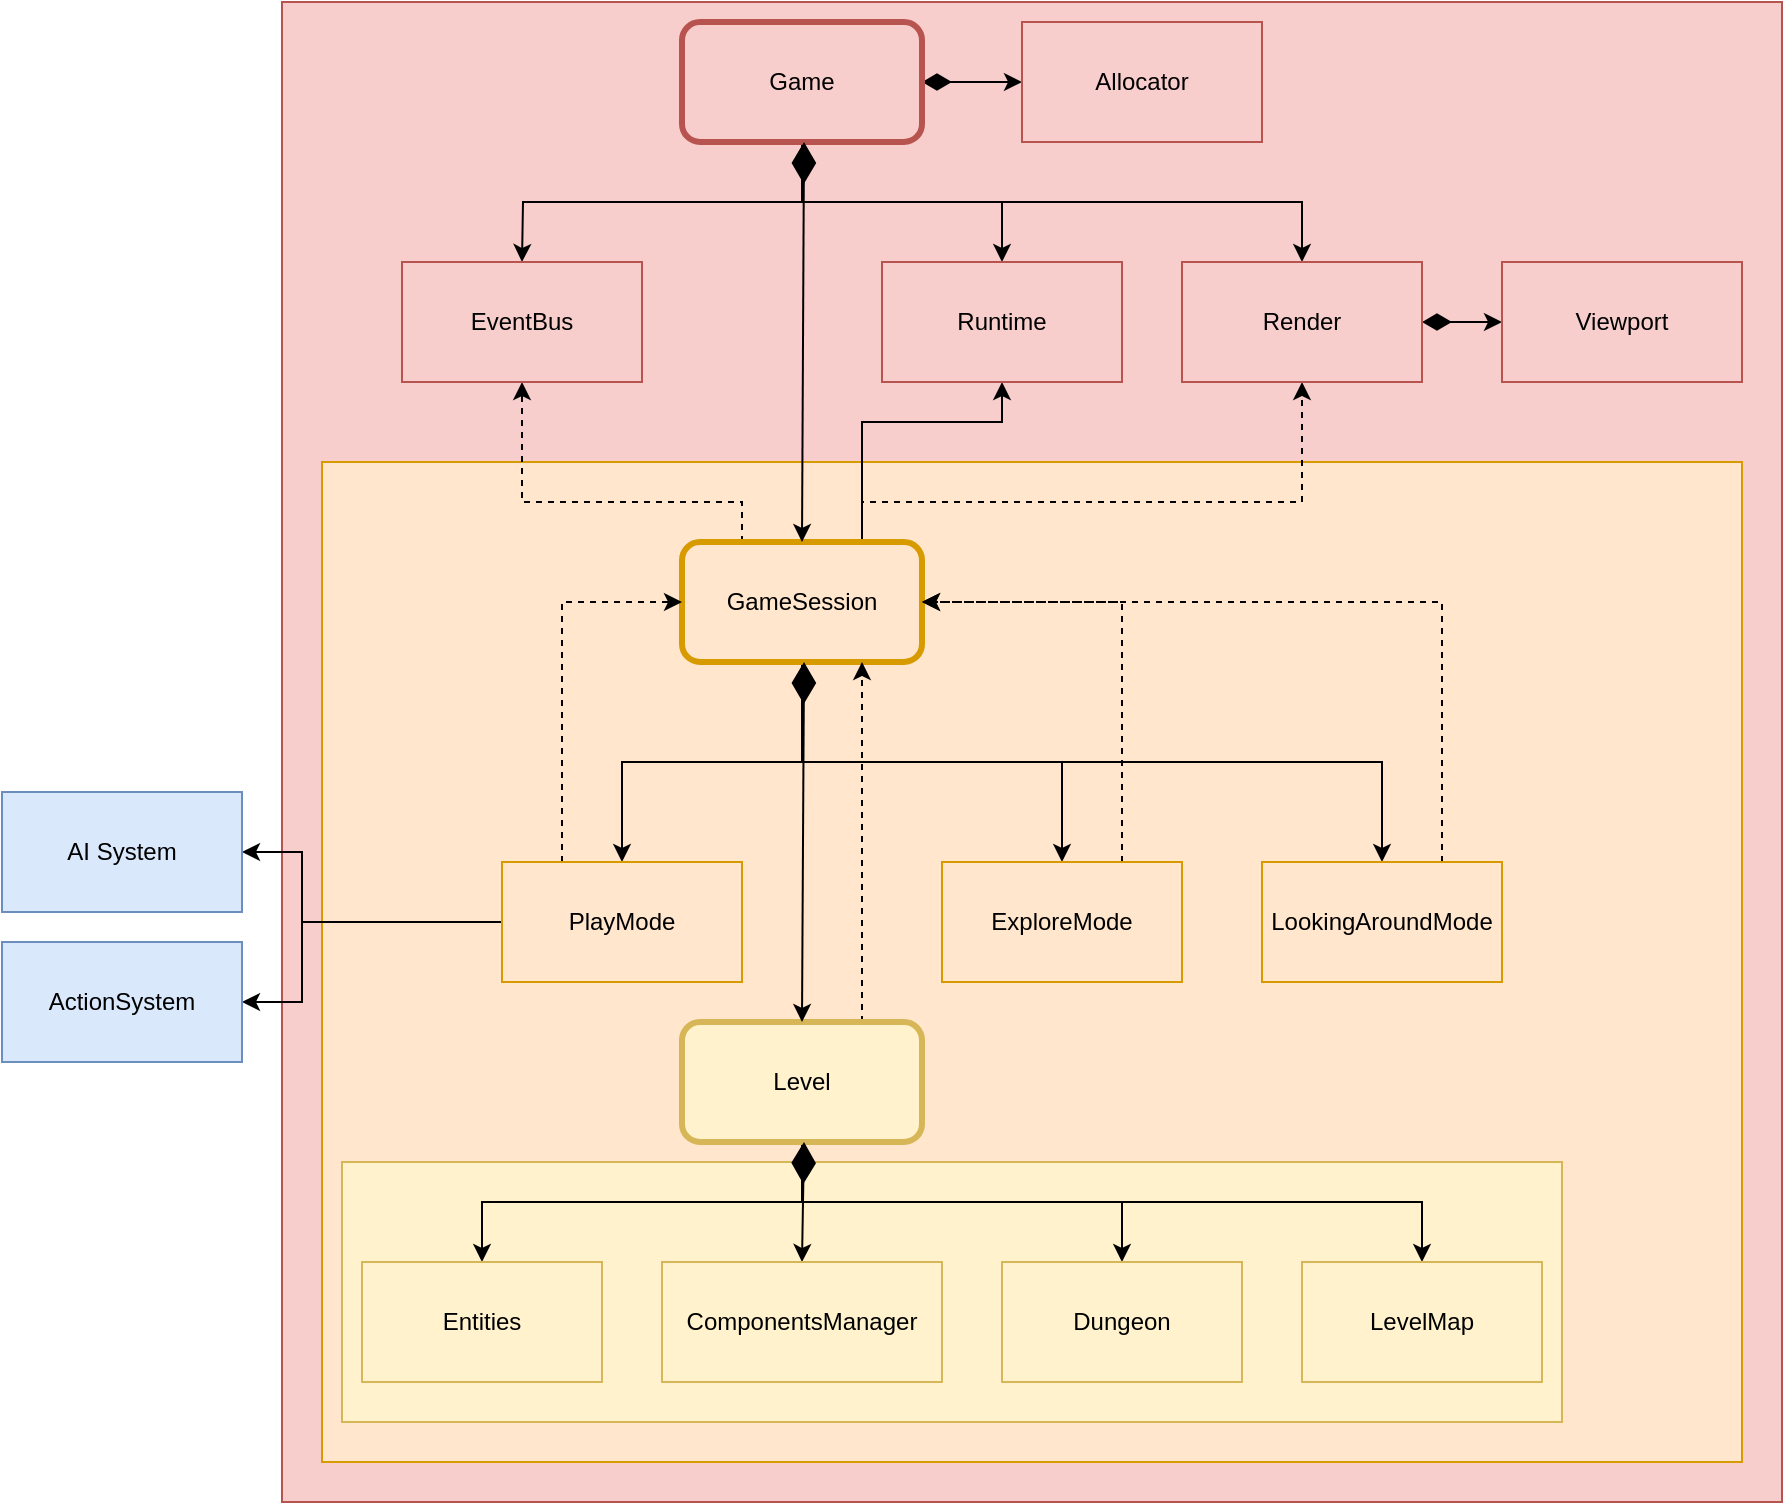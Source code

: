 <mxfile version="24.7.17" pages="5">
  <diagram name="Main components" id="-2OWC2zbBcRplkYAPWdl">
    <mxGraphModel dx="1242" dy="830" grid="1" gridSize="10" guides="1" tooltips="1" connect="1" arrows="1" fold="1" page="1" pageScale="1" pageWidth="827" pageHeight="1169" math="0" shadow="0">
      <root>
        <mxCell id="0" />
        <mxCell id="1" parent="0" />
        <mxCell id="OxfaYAHMHwHs4QfVe3RY-1" value="" style="rounded=0;whiteSpace=wrap;html=1;fillColor=#f8cecc;strokeColor=#b85450;" parent="1" vertex="1">
          <mxGeometry x="160" y="130" width="750" height="750" as="geometry" />
        </mxCell>
        <mxCell id="L7LK4iK8r8uwfyx1Rro2-8" value="" style="rounded=0;whiteSpace=wrap;html=1;fillColor=#ffe6cc;strokeColor=#d79b00;" parent="1" vertex="1">
          <mxGeometry x="180" y="360" width="710" height="500" as="geometry" />
        </mxCell>
        <mxCell id="L7LK4iK8r8uwfyx1Rro2-9" value="" style="rounded=0;whiteSpace=wrap;html=1;fillColor=#fff2cc;strokeColor=#d6b656;" parent="1" vertex="1">
          <mxGeometry x="190" y="710" width="610" height="130" as="geometry" />
        </mxCell>
        <mxCell id="pd7l8gPbVpFbZsBwoUrC-10" style="edgeStyle=orthogonalEdgeStyle;rounded=0;orthogonalLoop=1;jettySize=auto;html=1;exitX=0.5;exitY=1;exitDx=0;exitDy=0;" parent="1" source="pd7l8gPbVpFbZsBwoUrC-1" edge="1">
          <mxGeometry relative="1" as="geometry">
            <mxPoint x="280" y="260" as="targetPoint" />
          </mxGeometry>
        </mxCell>
        <mxCell id="pd7l8gPbVpFbZsBwoUrC-11" style="edgeStyle=orthogonalEdgeStyle;rounded=0;orthogonalLoop=1;jettySize=auto;html=1;exitX=0.5;exitY=1;exitDx=0;exitDy=0;entryX=0.5;entryY=0;entryDx=0;entryDy=0;" parent="1" source="pd7l8gPbVpFbZsBwoUrC-1" target="pd7l8gPbVpFbZsBwoUrC-5" edge="1">
          <mxGeometry relative="1" as="geometry" />
        </mxCell>
        <mxCell id="4jZMOP8kkfBCCSA_o9XY-6" style="edgeStyle=orthogonalEdgeStyle;rounded=0;orthogonalLoop=1;jettySize=auto;html=1;exitX=0.5;exitY=1;exitDx=0;exitDy=0;" edge="1" parent="1" source="pd7l8gPbVpFbZsBwoUrC-1" target="4jZMOP8kkfBCCSA_o9XY-5">
          <mxGeometry relative="1" as="geometry" />
        </mxCell>
        <mxCell id="4jZMOP8kkfBCCSA_o9XY-8" style="edgeStyle=orthogonalEdgeStyle;rounded=0;orthogonalLoop=1;jettySize=auto;html=1;exitX=1;exitY=0.5;exitDx=0;exitDy=0;entryX=0;entryY=0.5;entryDx=0;entryDy=0;startArrow=diamondThin;startFill=1;startSize=12;" edge="1" parent="1" source="pd7l8gPbVpFbZsBwoUrC-1" target="ZYvxPp3m-nBwY5lZUp5G-3">
          <mxGeometry relative="1" as="geometry" />
        </mxCell>
        <mxCell id="pd7l8gPbVpFbZsBwoUrC-1" value="Game" style="rounded=1;whiteSpace=wrap;html=1;fillColor=#f8cecc;strokeColor=#b85450;strokeWidth=3;" parent="1" vertex="1">
          <mxGeometry x="360" y="140" width="120" height="60" as="geometry" />
        </mxCell>
        <mxCell id="pd7l8gPbVpFbZsBwoUrC-21" style="edgeStyle=orthogonalEdgeStyle;rounded=0;orthogonalLoop=1;jettySize=auto;html=1;exitX=0.5;exitY=1;exitDx=0;exitDy=0;entryX=0.5;entryY=0;entryDx=0;entryDy=0;" parent="1" source="pd7l8gPbVpFbZsBwoUrC-2" target="pd7l8gPbVpFbZsBwoUrC-18" edge="1">
          <mxGeometry relative="1" as="geometry" />
        </mxCell>
        <mxCell id="pd7l8gPbVpFbZsBwoUrC-22" style="edgeStyle=orthogonalEdgeStyle;rounded=0;orthogonalLoop=1;jettySize=auto;html=1;exitX=0.5;exitY=1;exitDx=0;exitDy=0;entryX=0.5;entryY=0;entryDx=0;entryDy=0;" parent="1" source="pd7l8gPbVpFbZsBwoUrC-2" target="pd7l8gPbVpFbZsBwoUrC-19" edge="1">
          <mxGeometry relative="1" as="geometry" />
        </mxCell>
        <mxCell id="L7LK4iK8r8uwfyx1Rro2-1" style="edgeStyle=orthogonalEdgeStyle;rounded=0;orthogonalLoop=1;jettySize=auto;html=1;exitX=0.25;exitY=0;exitDx=0;exitDy=0;entryX=0.5;entryY=1;entryDx=0;entryDy=0;dashed=1;" parent="1" source="pd7l8gPbVpFbZsBwoUrC-2" target="ZYvxPp3m-nBwY5lZUp5G-6" edge="1">
          <mxGeometry relative="1" as="geometry">
            <Array as="points">
              <mxPoint x="390" y="380" />
              <mxPoint x="280" y="380" />
            </Array>
          </mxGeometry>
        </mxCell>
        <mxCell id="L7LK4iK8r8uwfyx1Rro2-11" style="edgeStyle=orthogonalEdgeStyle;rounded=0;orthogonalLoop=1;jettySize=auto;html=1;exitX=0.75;exitY=0;exitDx=0;exitDy=0;entryX=0.5;entryY=1;entryDx=0;entryDy=0;dashed=1;" parent="1" source="pd7l8gPbVpFbZsBwoUrC-2" target="pd7l8gPbVpFbZsBwoUrC-5" edge="1">
          <mxGeometry relative="1" as="geometry">
            <Array as="points">
              <mxPoint x="450" y="380" />
              <mxPoint x="670" y="380" />
            </Array>
          </mxGeometry>
        </mxCell>
        <mxCell id="K-LrVk7ybVi0olZqnMG3-3" style="edgeStyle=orthogonalEdgeStyle;rounded=0;orthogonalLoop=1;jettySize=auto;html=1;exitX=0.5;exitY=1;exitDx=0;exitDy=0;entryX=0.5;entryY=0;entryDx=0;entryDy=0;" edge="1" parent="1" source="pd7l8gPbVpFbZsBwoUrC-2" target="K-LrVk7ybVi0olZqnMG3-1">
          <mxGeometry relative="1" as="geometry" />
        </mxCell>
        <mxCell id="4jZMOP8kkfBCCSA_o9XY-7" style="edgeStyle=orthogonalEdgeStyle;rounded=0;orthogonalLoop=1;jettySize=auto;html=1;exitX=0.75;exitY=0;exitDx=0;exitDy=0;entryX=0.5;entryY=1;entryDx=0;entryDy=0;" edge="1" parent="1" source="pd7l8gPbVpFbZsBwoUrC-2" target="4jZMOP8kkfBCCSA_o9XY-5">
          <mxGeometry relative="1" as="geometry">
            <Array as="points">
              <mxPoint x="450" y="340" />
              <mxPoint x="520" y="340" />
            </Array>
          </mxGeometry>
        </mxCell>
        <mxCell id="pd7l8gPbVpFbZsBwoUrC-2" value="GameSession" style="rounded=1;whiteSpace=wrap;html=1;fillColor=#ffe6cc;strokeColor=#d79b00;strokeWidth=3;" parent="1" vertex="1">
          <mxGeometry x="360" y="400" width="120" height="60" as="geometry" />
        </mxCell>
        <mxCell id="pd7l8gPbVpFbZsBwoUrC-16" style="edgeStyle=orthogonalEdgeStyle;rounded=0;orthogonalLoop=1;jettySize=auto;html=1;exitX=0.75;exitY=0;exitDx=0;exitDy=0;entryX=0.75;entryY=1;entryDx=0;entryDy=0;dashed=1;" parent="1" source="pd7l8gPbVpFbZsBwoUrC-3" target="pd7l8gPbVpFbZsBwoUrC-2" edge="1">
          <mxGeometry relative="1" as="geometry" />
        </mxCell>
        <mxCell id="pd7l8gPbVpFbZsBwoUrC-32" style="edgeStyle=orthogonalEdgeStyle;rounded=0;orthogonalLoop=1;jettySize=auto;html=1;exitX=0.5;exitY=1;exitDx=0;exitDy=0;entryX=0.5;entryY=0;entryDx=0;entryDy=0;" parent="1" source="pd7l8gPbVpFbZsBwoUrC-3" target="pd7l8gPbVpFbZsBwoUrC-31" edge="1">
          <mxGeometry relative="1" as="geometry" />
        </mxCell>
        <mxCell id="pd7l8gPbVpFbZsBwoUrC-33" style="edgeStyle=orthogonalEdgeStyle;rounded=0;orthogonalLoop=1;jettySize=auto;html=1;exitX=0.5;exitY=1;exitDx=0;exitDy=0;entryX=0.5;entryY=0;entryDx=0;entryDy=0;" parent="1" source="pd7l8gPbVpFbZsBwoUrC-3" target="pd7l8gPbVpFbZsBwoUrC-4" edge="1">
          <mxGeometry relative="1" as="geometry" />
        </mxCell>
        <mxCell id="pd7l8gPbVpFbZsBwoUrC-35" style="edgeStyle=orthogonalEdgeStyle;rounded=0;orthogonalLoop=1;jettySize=auto;html=1;exitX=0.5;exitY=1;exitDx=0;exitDy=0;entryX=0.5;entryY=0;entryDx=0;entryDy=0;" parent="1" source="pd7l8gPbVpFbZsBwoUrC-3" target="pd7l8gPbVpFbZsBwoUrC-34" edge="1">
          <mxGeometry relative="1" as="geometry" />
        </mxCell>
        <mxCell id="pd7l8gPbVpFbZsBwoUrC-3" value="Level" style="rounded=1;whiteSpace=wrap;html=1;fillColor=#fff2cc;strokeColor=#d6b656;strokeWidth=3;align=center;verticalAlign=middle;fontFamily=Helvetica;fontSize=12;" parent="1" vertex="1">
          <mxGeometry x="360" y="640" width="120" height="60" as="geometry" />
        </mxCell>
        <mxCell id="pd7l8gPbVpFbZsBwoUrC-4" value="Dungeon" style="rounded=0;whiteSpace=wrap;html=1;fillColor=#fff2cc;strokeColor=#d6b656;" parent="1" vertex="1">
          <mxGeometry x="520" y="760" width="120" height="60" as="geometry" />
        </mxCell>
        <mxCell id="4jZMOP8kkfBCCSA_o9XY-4" style="edgeStyle=orthogonalEdgeStyle;rounded=0;orthogonalLoop=1;jettySize=auto;html=1;exitX=1;exitY=0.5;exitDx=0;exitDy=0;entryX=0;entryY=0.5;entryDx=0;entryDy=0;startArrow=diamondThin;startFill=1;startSize=12;" edge="1" parent="1" source="pd7l8gPbVpFbZsBwoUrC-5" target="4jZMOP8kkfBCCSA_o9XY-1">
          <mxGeometry relative="1" as="geometry" />
        </mxCell>
        <mxCell id="pd7l8gPbVpFbZsBwoUrC-5" value="Render" style="rounded=0;whiteSpace=wrap;html=1;fillColor=#f8cecc;strokeColor=#b85450;" parent="1" vertex="1">
          <mxGeometry x="610" y="260" width="120" height="60" as="geometry" />
        </mxCell>
        <mxCell id="pd7l8gPbVpFbZsBwoUrC-8" value="" style="endArrow=diamondThin;endFill=1;endSize=18;html=1;rounded=0;exitX=0.5;exitY=0;exitDx=0;exitDy=0;startArrow=classic;startFill=1;strokeWidth=1;" parent="1" source="pd7l8gPbVpFbZsBwoUrC-2" edge="1">
          <mxGeometry width="160" relative="1" as="geometry">
            <mxPoint x="421" y="320" as="sourcePoint" />
            <mxPoint x="421" y="200" as="targetPoint" />
          </mxGeometry>
        </mxCell>
        <mxCell id="pd7l8gPbVpFbZsBwoUrC-14" value="" style="endArrow=diamondThin;endFill=1;endSize=18;html=1;rounded=0;entryX=0.5;entryY=1;entryDx=0;entryDy=0;startArrow=classic;startFill=1;strokeWidth=1;exitX=0.5;exitY=0;exitDx=0;exitDy=0;" parent="1" edge="1" source="pd7l8gPbVpFbZsBwoUrC-3">
          <mxGeometry width="160" relative="1" as="geometry">
            <mxPoint x="421" y="560" as="sourcePoint" />
            <mxPoint x="421" y="460" as="targetPoint" />
          </mxGeometry>
        </mxCell>
        <mxCell id="pd7l8gPbVpFbZsBwoUrC-15" value="" style="endArrow=diamondThin;endFill=1;endSize=18;html=1;rounded=0;startArrow=classic;startFill=1;exitX=0.5;exitY=0;exitDx=0;exitDy=0;strokeWidth=1;" parent="1" source="pd7l8gPbVpFbZsBwoUrC-30" edge="1">
          <mxGeometry width="160" relative="1" as="geometry">
            <mxPoint x="421" y="760" as="sourcePoint" />
            <mxPoint x="421" y="700" as="targetPoint" />
          </mxGeometry>
        </mxCell>
        <mxCell id="pd7l8gPbVpFbZsBwoUrC-23" style="edgeStyle=orthogonalEdgeStyle;rounded=0;orthogonalLoop=1;jettySize=auto;html=1;exitX=0.25;exitY=0;exitDx=0;exitDy=0;entryX=0;entryY=0.5;entryDx=0;entryDy=0;dashed=1;" parent="1" source="pd7l8gPbVpFbZsBwoUrC-18" target="pd7l8gPbVpFbZsBwoUrC-2" edge="1">
          <mxGeometry relative="1" as="geometry" />
        </mxCell>
        <mxCell id="pd7l8gPbVpFbZsBwoUrC-40" style="edgeStyle=orthogonalEdgeStyle;rounded=0;orthogonalLoop=1;jettySize=auto;html=1;exitX=0;exitY=0.5;exitDx=0;exitDy=0;entryX=1;entryY=0.5;entryDx=0;entryDy=0;" parent="1" source="pd7l8gPbVpFbZsBwoUrC-18" target="pd7l8gPbVpFbZsBwoUrC-36" edge="1">
          <mxGeometry relative="1" as="geometry">
            <Array as="points">
              <mxPoint x="170" y="590" />
              <mxPoint x="170" y="555" />
            </Array>
          </mxGeometry>
        </mxCell>
        <mxCell id="pd7l8gPbVpFbZsBwoUrC-41" style="edgeStyle=orthogonalEdgeStyle;rounded=0;orthogonalLoop=1;jettySize=auto;html=1;exitX=0;exitY=0.5;exitDx=0;exitDy=0;entryX=1;entryY=0.5;entryDx=0;entryDy=0;" parent="1" source="pd7l8gPbVpFbZsBwoUrC-18" target="pd7l8gPbVpFbZsBwoUrC-37" edge="1">
          <mxGeometry relative="1" as="geometry">
            <Array as="points">
              <mxPoint x="170" y="590" />
              <mxPoint x="170" y="630" />
            </Array>
          </mxGeometry>
        </mxCell>
        <mxCell id="pd7l8gPbVpFbZsBwoUrC-18" value="PlayMode" style="rounded=0;whiteSpace=wrap;html=1;fillColor=#ffe6cc;strokeColor=#d79b00;" parent="1" vertex="1">
          <mxGeometry x="270" y="560" width="120" height="60" as="geometry" />
        </mxCell>
        <mxCell id="pd7l8gPbVpFbZsBwoUrC-24" style="edgeStyle=orthogonalEdgeStyle;rounded=0;orthogonalLoop=1;jettySize=auto;html=1;exitX=0.75;exitY=0;exitDx=0;exitDy=0;entryX=1;entryY=0.5;entryDx=0;entryDy=0;dashed=1;" parent="1" source="pd7l8gPbVpFbZsBwoUrC-19" target="pd7l8gPbVpFbZsBwoUrC-2" edge="1">
          <mxGeometry relative="1" as="geometry" />
        </mxCell>
        <mxCell id="pd7l8gPbVpFbZsBwoUrC-19" value="ExploreMode" style="rounded=0;whiteSpace=wrap;html=1;fillColor=#ffe6cc;strokeColor=#d79b00;" parent="1" vertex="1">
          <mxGeometry x="490" y="560" width="120" height="60" as="geometry" />
        </mxCell>
        <mxCell id="pd7l8gPbVpFbZsBwoUrC-30" value="ComponentsManager" style="rounded=0;whiteSpace=wrap;html=1;fillColor=#fff2cc;strokeColor=#d6b656;" parent="1" vertex="1">
          <mxGeometry x="350" y="760" width="140" height="60" as="geometry" />
        </mxCell>
        <mxCell id="pd7l8gPbVpFbZsBwoUrC-31" value="Entities" style="rounded=0;whiteSpace=wrap;html=1;fillColor=#fff2cc;strokeColor=#d6b656;" parent="1" vertex="1">
          <mxGeometry x="200" y="760" width="120" height="60" as="geometry" />
        </mxCell>
        <mxCell id="pd7l8gPbVpFbZsBwoUrC-34" value="LevelMap" style="rounded=0;whiteSpace=wrap;html=1;fillColor=#fff2cc;strokeColor=#d6b656;" parent="1" vertex="1">
          <mxGeometry x="670" y="760" width="120" height="60" as="geometry" />
        </mxCell>
        <mxCell id="pd7l8gPbVpFbZsBwoUrC-36" value="AI System" style="rounded=0;whiteSpace=wrap;html=1;fillColor=#dae8fc;strokeColor=#6c8ebf;" parent="1" vertex="1">
          <mxGeometry x="20" y="525" width="120" height="60" as="geometry" />
        </mxCell>
        <mxCell id="pd7l8gPbVpFbZsBwoUrC-37" value="ActionSystem" style="rounded=0;whiteSpace=wrap;html=1;fillColor=#dae8fc;strokeColor=#6c8ebf;" parent="1" vertex="1">
          <mxGeometry x="20" y="600" width="120" height="60" as="geometry" />
        </mxCell>
        <mxCell id="ZYvxPp3m-nBwY5lZUp5G-3" value="Allocator" style="rounded=0;whiteSpace=wrap;html=1;fillColor=#f8cecc;strokeColor=#b85450;" parent="1" vertex="1">
          <mxGeometry x="530" y="140" width="120" height="60" as="geometry" />
        </mxCell>
        <mxCell id="ZYvxPp3m-nBwY5lZUp5G-6" value="EventBus" style="rounded=0;whiteSpace=wrap;html=1;fillColor=#f8cecc;strokeColor=#b85450;" parent="1" vertex="1">
          <mxGeometry x="220" y="260" width="120" height="60" as="geometry" />
        </mxCell>
        <mxCell id="K-LrVk7ybVi0olZqnMG3-2" style="edgeStyle=orthogonalEdgeStyle;rounded=0;orthogonalLoop=1;jettySize=auto;html=1;exitX=0.75;exitY=0;exitDx=0;exitDy=0;entryX=1;entryY=0.5;entryDx=0;entryDy=0;dashed=1;" edge="1" parent="1" source="K-LrVk7ybVi0olZqnMG3-1" target="pd7l8gPbVpFbZsBwoUrC-2">
          <mxGeometry relative="1" as="geometry" />
        </mxCell>
        <mxCell id="K-LrVk7ybVi0olZqnMG3-1" value="LookingAroundMode" style="rounded=0;whiteSpace=wrap;html=1;fillColor=#ffe6cc;strokeColor=#d79b00;" vertex="1" parent="1">
          <mxGeometry x="650" y="560" width="120" height="60" as="geometry" />
        </mxCell>
        <mxCell id="4jZMOP8kkfBCCSA_o9XY-1" value="Viewport" style="rounded=0;whiteSpace=wrap;html=1;fillColor=#f8cecc;strokeColor=#b85450;" vertex="1" parent="1">
          <mxGeometry x="770" y="260" width="120" height="60" as="geometry" />
        </mxCell>
        <mxCell id="4jZMOP8kkfBCCSA_o9XY-5" value="Runtime" style="rounded=0;whiteSpace=wrap;html=1;fillColor=#f8cecc;strokeColor=#b85450;" vertex="1" parent="1">
          <mxGeometry x="460" y="260" width="120" height="60" as="geometry" />
        </mxCell>
      </root>
    </mxGraphModel>
  </diagram>
  <diagram id="PEu5v51dWF8_odGiC0OC" name="Events">
    <mxGraphModel dx="1242" dy="830" grid="1" gridSize="10" guides="1" tooltips="1" connect="1" arrows="1" fold="1" page="1" pageScale="1" pageWidth="827" pageHeight="1169" math="0" shadow="0">
      <root>
        <mxCell id="0" />
        <mxCell id="1" parent="0" />
        <mxCell id="WxIWc9DtRctFE-ayLeX3-7" value="" style="group" parent="1" vertex="1" connectable="0">
          <mxGeometry x="30" y="290" width="760" height="30" as="geometry" />
        </mxCell>
        <mxCell id="WxIWc9DtRctFE-ayLeX3-6" value="" style="ellipse;whiteSpace=wrap;html=1;aspect=fixed;fillColor=#e1d5e7;strokeColor=#9673a6;" parent="WxIWc9DtRctFE-ayLeX3-7" vertex="1">
          <mxGeometry width="30" height="30" as="geometry" />
        </mxCell>
        <mxCell id="WxIWc9DtRctFE-ayLeX3-3" value="EventBus" style="html=1;dashed=0;whiteSpace=wrap;shape=partialRectangle;right=0;left=0;fillColor=#e1d5e7;strokeColor=#9673a6;" parent="WxIWc9DtRctFE-ayLeX3-7" vertex="1">
          <mxGeometry x="14.902" width="730.196" height="30" as="geometry" />
        </mxCell>
        <mxCell id="WxIWc9DtRctFE-ayLeX3-5" value="" style="ellipse;whiteSpace=wrap;html=1;aspect=fixed;fillColor=#e1d5e7;strokeColor=#9673a6;" parent="WxIWc9DtRctFE-ayLeX3-7" vertex="1">
          <mxGeometry x="730.004" width="30" height="30" as="geometry" />
        </mxCell>
        <mxCell id="WxIWc9DtRctFE-ayLeX3-8" value="ActionSystem" style="rounded=0;whiteSpace=wrap;html=1;fillColor=#fff2cc;strokeColor=#d6b656;" parent="1" vertex="1">
          <mxGeometry x="230" y="100" width="240" height="60" as="geometry" />
        </mxCell>
        <mxCell id="WxIWc9DtRctFE-ayLeX3-12" value="Viewport" style="rounded=0;whiteSpace=wrap;html=1;fillColor=#fff2cc;strokeColor=#d6b656;" parent="1" vertex="1">
          <mxGeometry x="50" y="450" width="120" height="60" as="geometry" />
        </mxCell>
        <mxCell id="WxIWc9DtRctFE-ayLeX3-15" value="Level" style="rounded=0;whiteSpace=wrap;html=1;fillColor=#fff2cc;strokeColor=#d6b656;" parent="1" vertex="1">
          <mxGeometry x="200" y="450" width="120" height="60" as="geometry" />
        </mxCell>
        <mxCell id="z5scLpBgxiEZa_ftHhzF-6" value="Game" style="rounded=0;whiteSpace=wrap;html=1;fillColor=#fff2cc;strokeColor=#d6b656;" parent="1" vertex="1">
          <mxGeometry x="515" y="450" width="120" height="60" as="geometry" />
        </mxCell>
        <mxCell id="z5scLpBgxiEZa_ftHhzF-10" value="" style="shape=flexArrow;endArrow=classic;html=1;rounded=0;endWidth=10;endSize=3.665;width=6;" parent="1" edge="1">
          <mxGeometry width="50" height="50" relative="1" as="geometry">
            <mxPoint x="575" y="330" as="sourcePoint" />
            <mxPoint x="574.5" y="440" as="targetPoint" />
          </mxGeometry>
        </mxCell>
        <mxCell id="z5scLpBgxiEZa_ftHhzF-11" value="Entity Died" style="shape=hexagon;perimeter=hexagonPerimeter2;whiteSpace=wrap;html=1;fixedSize=1;fillColor=#f8cecc;strokeColor=#b85450;" parent="1" vertex="1">
          <mxGeometry x="545" y="360" width="60" height="50" as="geometry" />
        </mxCell>
        <mxCell id="z5scLpBgxiEZa_ftHhzF-14" value="" style="shape=flexArrow;endArrow=classic;html=1;rounded=0;endWidth=10;endSize=3.665;width=6;" parent="1" edge="1">
          <mxGeometry width="50" height="50" relative="1" as="geometry">
            <mxPoint x="110" y="330" as="sourcePoint" />
            <mxPoint x="109.5" y="440" as="targetPoint" />
          </mxGeometry>
        </mxCell>
        <mxCell id="z5scLpBgxiEZa_ftHhzF-15" value="Entity Moved" style="shape=hexagon;perimeter=hexagonPerimeter2;whiteSpace=wrap;html=1;fixedSize=1;fillColor=#dae8fc;strokeColor=#6c8ebf;" parent="1" vertex="1">
          <mxGeometry x="80" y="360" width="60" height="50" as="geometry" />
        </mxCell>
        <mxCell id="z5scLpBgxiEZa_ftHhzF-16" value="" style="shape=flexArrow;endArrow=classic;html=1;rounded=0;endWidth=10;endSize=3.665;width=6;" parent="1" edge="1">
          <mxGeometry width="50" height="50" relative="1" as="geometry">
            <mxPoint x="260" y="330" as="sourcePoint" />
            <mxPoint x="259.5" y="440" as="targetPoint" />
          </mxGeometry>
        </mxCell>
        <mxCell id="z5scLpBgxiEZa_ftHhzF-17" value="Entity Moved" style="shape=hexagon;perimeter=hexagonPerimeter2;whiteSpace=wrap;html=1;fixedSize=1;fillColor=#dae8fc;strokeColor=#6c8ebf;" parent="1" vertex="1">
          <mxGeometry x="230" y="360" width="60" height="50" as="geometry" />
        </mxCell>
        <mxCell id="QUwIktA9pQy6CLTeXw9F-1" value="Keeps player in viewport" style="shape=callout;whiteSpace=wrap;html=1;perimeter=calloutPerimeter;flipV=1;size=15;position=0.33;fillColor=#f5f5f5;fontColor=#333333;strokeColor=#666666;" parent="1" vertex="1">
          <mxGeometry x="20" y="520" width="140" height="60" as="geometry" />
        </mxCell>
        <mxCell id="QUwIktA9pQy6CLTeXw9F-2" value="Keeps actual placement with player" style="shape=callout;whiteSpace=wrap;html=1;perimeter=calloutPerimeter;flipV=1;size=15;position=0.33;fillColor=#f5f5f5;fontColor=#333333;strokeColor=#666666;" parent="1" vertex="1">
          <mxGeometry x="190" y="520" width="140" height="60" as="geometry" />
        </mxCell>
        <mxCell id="QUwIktA9pQy6CLTeXw9F-3" value="Deinits the game session and switches to the game over screen" style="shape=callout;whiteSpace=wrap;html=1;perimeter=calloutPerimeter;flipV=1;size=15;position=0.33;fillColor=#f5f5f5;fontColor=#333333;strokeColor=#666666;" parent="1" vertex="1">
          <mxGeometry x="500" y="520" width="150" height="70" as="geometry" />
        </mxCell>
        <mxCell id="cdvw--Zz830gwvXc9Q-i-1" value="" style="group" parent="1" vertex="1" connectable="0">
          <mxGeometry x="220" y="170" width="60" height="110" as="geometry" />
        </mxCell>
        <mxCell id="z5scLpBgxiEZa_ftHhzF-12" value="" style="shape=flexArrow;endArrow=classic;html=1;rounded=0;endWidth=10;endSize=3.665;width=6;" parent="cdvw--Zz830gwvXc9Q-i-1" edge="1">
          <mxGeometry width="50" height="50" relative="1" as="geometry">
            <mxPoint x="30" as="sourcePoint" />
            <mxPoint x="29.5" y="110" as="targetPoint" />
          </mxGeometry>
        </mxCell>
        <mxCell id="z5scLpBgxiEZa_ftHhzF-13" value="Entity Moved" style="shape=hexagon;perimeter=hexagonPerimeter2;whiteSpace=wrap;html=1;fixedSize=1;fillColor=#dae8fc;strokeColor=#6c8ebf;" parent="cdvw--Zz830gwvXc9Q-i-1" vertex="1">
          <mxGeometry y="30" width="60" height="50" as="geometry" />
        </mxCell>
        <mxCell id="cdvw--Zz830gwvXc9Q-i-2" value="" style="group" parent="1" vertex="1" connectable="0">
          <mxGeometry x="410" y="170" width="60" height="110" as="geometry" />
        </mxCell>
        <mxCell id="z5scLpBgxiEZa_ftHhzF-2" value="" style="shape=flexArrow;endArrow=classic;html=1;rounded=0;endWidth=10;endSize=3.665;width=6;" parent="cdvw--Zz830gwvXc9Q-i-2" edge="1">
          <mxGeometry width="50" height="50" relative="1" as="geometry">
            <mxPoint x="30" as="sourcePoint" />
            <mxPoint x="29.5" y="110" as="targetPoint" />
          </mxGeometry>
        </mxCell>
        <mxCell id="z5scLpBgxiEZa_ftHhzF-7" value="Entity Died" style="shape=hexagon;perimeter=hexagonPerimeter2;whiteSpace=wrap;html=1;fixedSize=1;fillColor=#f8cecc;strokeColor=#b85450;" parent="cdvw--Zz830gwvXc9Q-i-2" vertex="1">
          <mxGeometry y="30" width="60" height="50" as="geometry" />
        </mxCell>
        <mxCell id="cdvw--Zz830gwvXc9Q-i-3" value="" style="group" parent="1" vertex="1" connectable="0">
          <mxGeometry x="320" y="170" width="60" height="110" as="geometry" />
        </mxCell>
        <mxCell id="cdvw--Zz830gwvXc9Q-i-4" value="" style="shape=flexArrow;endArrow=classic;html=1;rounded=0;endWidth=10;endSize=3.665;width=6;" parent="cdvw--Zz830gwvXc9Q-i-3" edge="1">
          <mxGeometry width="50" height="50" relative="1" as="geometry">
            <mxPoint x="30" as="sourcePoint" />
            <mxPoint x="29.5" y="110" as="targetPoint" />
          </mxGeometry>
        </mxCell>
        <mxCell id="cdvw--Zz830gwvXc9Q-i-5" value="Player&lt;div&gt;Hit&lt;/div&gt;" style="shape=hexagon;perimeter=hexagonPerimeter2;whiteSpace=wrap;html=1;fixedSize=1;fillColor=#d5e8d4;strokeColor=#82b366;" parent="cdvw--Zz830gwvXc9Q-i-3" vertex="1">
          <mxGeometry y="30" width="60" height="50" as="geometry" />
        </mxCell>
        <mxCell id="cdvw--Zz830gwvXc9Q-i-6" value="PlayMode" style="rounded=0;whiteSpace=wrap;html=1;fillColor=#fff2cc;strokeColor=#d6b656;" parent="1" vertex="1">
          <mxGeometry x="350" y="450" width="120" height="60" as="geometry" />
        </mxCell>
        <mxCell id="cdvw--Zz830gwvXc9Q-i-7" value="" style="shape=flexArrow;endArrow=classic;html=1;rounded=0;endWidth=10;endSize=3.665;width=6;" parent="1" edge="1">
          <mxGeometry width="50" height="50" relative="1" as="geometry">
            <mxPoint x="410" y="330" as="sourcePoint" />
            <mxPoint x="409.5" y="440" as="targetPoint" />
          </mxGeometry>
        </mxCell>
        <mxCell id="cdvw--Zz830gwvXc9Q-i-8" value="Player&amp;nbsp;&lt;div&gt;Hit&lt;/div&gt;" style="shape=hexagon;perimeter=hexagonPerimeter2;whiteSpace=wrap;html=1;fixedSize=1;fillColor=#d5e8d4;strokeColor=#82b366;" parent="1" vertex="1">
          <mxGeometry x="380" y="360" width="60" height="50" as="geometry" />
        </mxCell>
        <mxCell id="cdvw--Zz830gwvXc9Q-i-9" value="Change the entity in focus" style="shape=callout;whiteSpace=wrap;html=1;perimeter=calloutPerimeter;flipV=1;size=15;position=0.33;fillColor=#f5f5f5;fontColor=#333333;strokeColor=#666666;" parent="1" vertex="1">
          <mxGeometry x="340" y="520" width="140" height="60" as="geometry" />
        </mxCell>
      </root>
    </mxGraphModel>
  </diagram>
  <diagram id="deekH1gMrqMoawYzISun" name="PlayMode tick">
    <mxGraphModel dx="1242" dy="830" grid="1" gridSize="10" guides="1" tooltips="1" connect="1" arrows="1" fold="1" page="1" pageScale="1" pageWidth="827" pageHeight="1169" math="0" shadow="0">
      <root>
        <mxCell id="0" />
        <mxCell id="1" parent="0" />
        <mxCell id="Q7FDFODHFdFPQnjnyFO9-2" value="" style="shape=umlLifeline;perimeter=lifelinePerimeter;whiteSpace=wrap;html=1;container=1;dropTarget=0;collapsible=0;recursiveResize=0;outlineConnect=0;portConstraint=eastwest;newEdgeStyle={&quot;curved&quot;:0,&quot;rounded&quot;:0};participant=umlActor;size=40;" parent="1" vertex="1">
          <mxGeometry x="70" y="120" width="20" height="800" as="geometry" />
        </mxCell>
        <mxCell id="Q7FDFODHFdFPQnjnyFO9-3" value="&lt;span style=&quot;color: rgb(0, 0, 0); font-family: Helvetica; font-size: 12px; font-style: normal; font-variant-ligatures: normal; font-variant-caps: normal; font-weight: 400; letter-spacing: normal; orphans: 2; text-indent: 0px; text-transform: none; widows: 2; word-spacing: 0px; -webkit-text-stroke-width: 0px; white-space: normal; background-color: rgb(251, 251, 251); text-decoration-thickness: initial; text-decoration-style: initial; text-decoration-color: initial; float: none; display: inline !important;&quot;&gt;Runtime&lt;/span&gt;" style="text;whiteSpace=wrap;html=1;align=center;" parent="1" vertex="1">
          <mxGeometry x="40" y="160" width="80" height="40" as="geometry" />
        </mxCell>
        <mxCell id="Q7FDFODHFdFPQnjnyFO9-4" value="Game" style="shape=umlLifeline;perimeter=lifelinePerimeter;whiteSpace=wrap;html=1;container=1;dropTarget=0;collapsible=0;recursiveResize=0;outlineConnect=0;portConstraint=eastwest;newEdgeStyle={&quot;curved&quot;:0,&quot;rounded&quot;:0};" parent="1" vertex="1">
          <mxGeometry x="160" y="120" width="100" height="800" as="geometry" />
        </mxCell>
        <mxCell id="Q7FDFODHFdFPQnjnyFO9-8" value="" style="html=1;points=[[0,0,0,0,5],[0,1,0,0,-5],[1,0,0,0,5],[1,1,0,0,-5]];perimeter=orthogonalPerimeter;outlineConnect=0;targetShapes=umlLifeline;portConstraint=eastwest;newEdgeStyle={&quot;curved&quot;:0,&quot;rounded&quot;:0};" parent="Q7FDFODHFdFPQnjnyFO9-4" vertex="1">
          <mxGeometry x="45" y="70" width="10" height="690" as="geometry" />
        </mxCell>
        <mxCell id="Q7FDFODHFdFPQnjnyFO9-5" value="GameSession/PlayMode" style="shape=umlLifeline;perimeter=lifelinePerimeter;whiteSpace=wrap;html=1;container=1;dropTarget=0;collapsible=0;recursiveResize=0;outlineConnect=0;portConstraint=eastwest;newEdgeStyle={&quot;curved&quot;:0,&quot;rounded&quot;:0};" parent="1" vertex="1">
          <mxGeometry x="270" y="120" width="160" height="810" as="geometry" />
        </mxCell>
        <mxCell id="Q7FDFODHFdFPQnjnyFO9-11" value="" style="html=1;points=[[0,0,0,0,5],[0,1,0,0,-5],[1,0,0,0,5],[1,1,0,0,-5]];perimeter=orthogonalPerimeter;outlineConnect=0;targetShapes=umlLifeline;portConstraint=eastwest;newEdgeStyle={&quot;curved&quot;:0,&quot;rounded&quot;:0};" parent="Q7FDFODHFdFPQnjnyFO9-5" vertex="1">
          <mxGeometry x="75" y="70" width="10" height="670" as="geometry" />
        </mxCell>
        <mxCell id="g5S-UMlmDxFHV-u2xRmH-8" value="update target" style="html=1;align=left;spacingLeft=2;endArrow=block;rounded=0;edgeStyle=orthogonalEdgeStyle;curved=0;rounded=0;" parent="Q7FDFODHFdFPQnjnyFO9-5" target="g5S-UMlmDxFHV-u2xRmH-7" edge="1">
          <mxGeometry relative="1" as="geometry">
            <mxPoint x="85" y="440" as="sourcePoint" />
            <Array as="points">
              <mxPoint x="120" y="440" />
              <mxPoint x="120" y="460" />
            </Array>
          </mxGeometry>
        </mxCell>
        <mxCell id="g5S-UMlmDxFHV-u2xRmH-7" value="" style="html=1;points=[[0,0,0,0,5],[0,1,0,0,-5],[1,0,0,0,5],[1,1,0,0,-5]];perimeter=orthogonalPerimeter;outlineConnect=0;targetShapes=umlLifeline;portConstraint=eastwest;newEdgeStyle={&quot;curved&quot;:0,&quot;rounded&quot;:0};" parent="Q7FDFODHFdFPQnjnyFO9-5" vertex="1">
          <mxGeometry x="80" y="450" width="10" height="20" as="geometry" />
        </mxCell>
        <mxCell id="Q7FDFODHFdFPQnjnyFO9-33" value="" style="html=1;points=[[0,0,0,0,5],[0,1,0,0,-5],[1,0,0,0,5],[1,1,0,0,-5]];perimeter=orthogonalPerimeter;outlineConnect=0;targetShapes=umlLifeline;portConstraint=eastwest;newEdgeStyle={&quot;curved&quot;:0,&quot;rounded&quot;:0};" parent="Q7FDFODHFdFPQnjnyFO9-5" vertex="1">
          <mxGeometry x="80" y="390" width="10" height="35" as="geometry" />
        </mxCell>
        <mxCell id="Q7FDFODHFdFPQnjnyFO9-34" value="add movepoints to enemies" style="html=1;align=left;spacingLeft=2;endArrow=block;rounded=0;edgeStyle=orthogonalEdgeStyle;curved=0;rounded=0;" parent="Q7FDFODHFdFPQnjnyFO9-5" target="Q7FDFODHFdFPQnjnyFO9-33" edge="1">
          <mxGeometry relative="1" as="geometry">
            <mxPoint x="85" y="380" as="sourcePoint" />
            <Array as="points">
              <mxPoint x="130" y="380" />
              <mxPoint x="130" y="405" />
            </Array>
            <mxPoint as="offset" />
          </mxGeometry>
        </mxCell>
        <mxCell id="Q7FDFODHFdFPQnjnyFO9-9" value="tick" style="html=1;verticalAlign=bottom;endArrow=block;curved=0;rounded=0;entryX=0;entryY=0;entryDx=0;entryDy=5;" parent="1" source="Q7FDFODHFdFPQnjnyFO9-2" target="Q7FDFODHFdFPQnjnyFO9-8" edge="1">
          <mxGeometry relative="1" as="geometry">
            <mxPoint x="130" y="225" as="sourcePoint" />
          </mxGeometry>
        </mxCell>
        <mxCell id="Q7FDFODHFdFPQnjnyFO9-10" value="return" style="html=1;verticalAlign=bottom;endArrow=open;dashed=1;endSize=8;curved=0;rounded=0;exitX=0;exitY=1;exitDx=0;exitDy=-5;" parent="1" edge="1">
          <mxGeometry relative="1" as="geometry">
            <mxPoint x="80.7" y="874.0" as="targetPoint" />
            <mxPoint x="206" y="874.0" as="sourcePoint" />
          </mxGeometry>
        </mxCell>
        <mxCell id="Q7FDFODHFdFPQnjnyFO9-12" value="tick" style="html=1;verticalAlign=bottom;endArrow=block;curved=0;rounded=0;entryX=0;entryY=0;entryDx=0;entryDy=5;" parent="1" source="Q7FDFODHFdFPQnjnyFO9-8" target="Q7FDFODHFdFPQnjnyFO9-11" edge="1">
          <mxGeometry relative="1" as="geometry">
            <mxPoint x="270" y="205" as="sourcePoint" />
            <mxPoint as="offset" />
          </mxGeometry>
        </mxCell>
        <mxCell id="Q7FDFODHFdFPQnjnyFO9-13" value="" style="html=1;verticalAlign=bottom;endArrow=open;dashed=1;endSize=8;curved=0;rounded=0;exitX=0;exitY=1;exitDx=0;exitDy=-5;" parent="1" edge="1">
          <mxGeometry relative="1" as="geometry">
            <mxPoint x="216" y="854.0" as="targetPoint" />
            <mxPoint x="346" y="854.0" as="sourcePoint" />
          </mxGeometry>
        </mxCell>
        <mxCell id="Q7FDFODHFdFPQnjnyFO9-15" value="Render" style="shape=umlLifeline;perimeter=lifelinePerimeter;whiteSpace=wrap;html=1;container=1;dropTarget=0;collapsible=0;recursiveResize=0;outlineConnect=0;portConstraint=eastwest;newEdgeStyle={&quot;curved&quot;:0,&quot;rounded&quot;:0};" parent="1" vertex="1">
          <mxGeometry x="440" y="120" width="110" height="800" as="geometry" />
        </mxCell>
        <mxCell id="Q7FDFODHFdFPQnjnyFO9-17" value="" style="html=1;points=[[0,0,0,0,5],[0,1,0,0,-5],[1,0,0,0,5],[1,1,0,0,-5]];perimeter=orthogonalPerimeter;outlineConnect=0;targetShapes=umlLifeline;portConstraint=eastwest;newEdgeStyle={&quot;curved&quot;:0,&quot;rounded&quot;:0};" parent="Q7FDFODHFdFPQnjnyFO9-15" vertex="1">
          <mxGeometry x="50" y="90" width="10" height="20" as="geometry" />
        </mxCell>
        <mxCell id="Q7FDFODHFdFPQnjnyFO9-22" value="" style="html=1;points=[[0,0,0,0,5],[0,1,0,0,-5],[1,0,0,0,5],[1,1,0,0,-5]];perimeter=orthogonalPerimeter;outlineConnect=0;targetShapes=umlLifeline;portConstraint=eastwest;newEdgeStyle={&quot;curved&quot;:0,&quot;rounded&quot;:0};" parent="Q7FDFODHFdFPQnjnyFO9-15" vertex="1">
          <mxGeometry x="50" y="140" width="10" height="30" as="geometry" />
        </mxCell>
        <mxCell id="Q7FDFODHFdFPQnjnyFO9-18" value="drawScene" style="html=1;verticalAlign=bottom;endArrow=block;curved=0;rounded=0;entryX=0;entryY=0;entryDx=0;entryDy=5;" parent="1" source="Q7FDFODHFdFPQnjnyFO9-11" target="Q7FDFODHFdFPQnjnyFO9-17" edge="1">
          <mxGeometry relative="1" as="geometry">
            <mxPoint x="400" y="215" as="sourcePoint" />
          </mxGeometry>
        </mxCell>
        <mxCell id="Q7FDFODHFdFPQnjnyFO9-19" value="" style="html=1;verticalAlign=bottom;endArrow=open;dashed=1;endSize=8;curved=0;rounded=0;exitX=0;exitY=1;exitDx=0;exitDy=-5;" parent="1" source="Q7FDFODHFdFPQnjnyFO9-17" target="Q7FDFODHFdFPQnjnyFO9-11" edge="1">
          <mxGeometry relative="1" as="geometry">
            <mxPoint x="400" y="285" as="targetPoint" />
          </mxGeometry>
        </mxCell>
        <mxCell id="Q7FDFODHFdFPQnjnyFO9-20" value="if animations are not empty" style="shape=umlFrame;whiteSpace=wrap;html=1;pointerEvents=0;width=170;height=20;strokeWidth=2;" parent="1" vertex="1">
          <mxGeometry x="100" y="240" width="700" height="650" as="geometry" />
        </mxCell>
        <mxCell id="Q7FDFODHFdFPQnjnyFO9-23" value="drawAnimation" style="html=1;verticalAlign=bottom;endArrow=block;curved=0;rounded=0;entryX=0;entryY=0;entryDx=0;entryDy=5;" parent="1" source="Q7FDFODHFdFPQnjnyFO9-11" target="Q7FDFODHFdFPQnjnyFO9-22" edge="1">
          <mxGeometry relative="1" as="geometry">
            <mxPoint x="580" y="355" as="sourcePoint" />
          </mxGeometry>
        </mxCell>
        <mxCell id="Q7FDFODHFdFPQnjnyFO9-24" value="" style="html=1;verticalAlign=bottom;endArrow=open;dashed=1;endSize=8;curved=0;rounded=0;exitX=0;exitY=1;exitDx=0;exitDy=-5;exitPerimeter=0;" parent="1" source="Q7FDFODHFdFPQnjnyFO9-22" target="Q7FDFODHFdFPQnjnyFO9-11" edge="1">
          <mxGeometry relative="1" as="geometry">
            <mxPoint x="580" y="425" as="targetPoint" />
          </mxGeometry>
        </mxCell>
        <mxCell id="Q7FDFODHFdFPQnjnyFO9-27" value="if player&#39;s turn" style="shape=umlFrame;whiteSpace=wrap;html=1;pointerEvents=0;strokeWidth=2;" parent="1" vertex="1">
          <mxGeometry x="249" y="340" width="511" height="480" as="geometry" />
        </mxCell>
        <mxCell id="RrPzHf-5ViLAun7ggoOK-1" style="edgeStyle=orthogonalEdgeStyle;rounded=0;orthogonalLoop=1;jettySize=auto;html=1;curved=0;exitX=1;exitY=1;exitDx=0;exitDy=-5;exitPerimeter=0;dashed=1;endArrow=open;endFill=0;" parent="1" source="Q7FDFODHFdFPQnjnyFO9-31" target="Q7FDFODHFdFPQnjnyFO9-11" edge="1">
          <mxGeometry relative="1" as="geometry">
            <Array as="points">
              <mxPoint x="360" y="390" />
              <mxPoint x="380" y="390" />
              <mxPoint x="380" y="410" />
            </Array>
          </mxGeometry>
        </mxCell>
        <mxCell id="RrPzHf-5ViLAun7ggoOK-2" value="return action" style="edgeLabel;html=1;align=center;verticalAlign=middle;resizable=0;points=[];" parent="RrPzHf-5ViLAun7ggoOK-1" vertex="1" connectable="0">
          <mxGeometry x="-0.115" relative="1" as="geometry">
            <mxPoint x="34" as="offset" />
          </mxGeometry>
        </mxCell>
        <mxCell id="Q7FDFODHFdFPQnjnyFO9-31" value="" style="html=1;points=[[0,0,0,0,5],[0,1,0,0,-5],[1,0,0,0,5],[1,1,0,0,-5]];perimeter=orthogonalPerimeter;outlineConnect=0;targetShapes=umlLifeline;portConstraint=eastwest;newEdgeStyle={&quot;curved&quot;:0,&quot;rounded&quot;:0};" parent="1" vertex="1">
          <mxGeometry x="350" y="360" width="10" height="40" as="geometry" />
        </mxCell>
        <mxCell id="Q7FDFODHFdFPQnjnyFO9-32" value="handleInput" style="html=1;align=left;spacingLeft=2;endArrow=block;rounded=0;edgeStyle=orthogonalEdgeStyle;curved=0;rounded=0;" parent="1" source="Q7FDFODHFdFPQnjnyFO9-11" target="Q7FDFODHFdFPQnjnyFO9-31" edge="1">
          <mxGeometry relative="1" as="geometry">
            <mxPoint x="400" y="400" as="sourcePoint" />
            <Array as="points">
              <mxPoint x="400" y="350" />
              <mxPoint x="400" y="360" />
            </Array>
          </mxGeometry>
        </mxCell>
        <mxCell id="Q7FDFODHFdFPQnjnyFO9-36" value="" style="html=1;verticalAlign=bottom;endArrow=open;dashed=1;endSize=8;curved=0;rounded=0;" parent="1" target="Q7FDFODHFdFPQnjnyFO9-8" edge="1">
          <mxGeometry relative="1" as="geometry">
            <mxPoint x="220" y="310" as="targetPoint" />
            <mxPoint x="350" y="310" as="sourcePoint" />
          </mxGeometry>
        </mxCell>
        <mxCell id="Q7FDFODHFdFPQnjnyFO9-37" value="" style="line;strokeWidth=2;fillColor=none;align=left;verticalAlign=middle;spacingTop=-1;spacingLeft=3;spacingRight=3;rotatable=0;labelPosition=right;points=[];portConstraint=eastwest;strokeColor=inherit;dashed=1;" parent="1" vertex="1">
          <mxGeometry x="100" y="318" width="700" height="8" as="geometry" />
        </mxCell>
        <mxCell id="Q7FDFODHFdFPQnjnyFO9-38" value="return" style="html=1;verticalAlign=bottom;endArrow=open;dashed=1;endSize=8;curved=0;rounded=0;" parent="1" source="Q7FDFODHFdFPQnjnyFO9-8" edge="1">
          <mxGeometry relative="1" as="geometry">
            <mxPoint x="80" y="300" as="targetPoint" />
            <mxPoint x="215" y="300" as="sourcePoint" />
          </mxGeometry>
        </mxCell>
        <mxCell id="Q7FDFODHFdFPQnjnyFO9-40" value="[else]" style="text;html=1;align=center;verticalAlign=middle;whiteSpace=wrap;rounded=0;" parent="1" vertex="1">
          <mxGeometry x="90" y="318" width="60" height="30" as="geometry" />
        </mxCell>
        <mxCell id="Q7FDFODHFdFPQnjnyFO9-41" value="" style="line;strokeWidth=2;fillColor=none;align=left;verticalAlign=middle;spacingTop=-1;spacingLeft=3;spacingRight=3;rotatable=0;labelPosition=right;points=[];portConstraint=eastwest;strokeColor=inherit;dashed=1;" parent="1" vertex="1">
          <mxGeometry x="250" y="600" width="510" height="8" as="geometry" />
        </mxCell>
        <mxCell id="Q7FDFODHFdFPQnjnyFO9-42" value="AI" style="shape=umlLifeline;perimeter=lifelinePerimeter;whiteSpace=wrap;html=1;container=1;dropTarget=0;collapsible=0;recursiveResize=0;outlineConnect=0;portConstraint=eastwest;newEdgeStyle={&quot;curved&quot;:0,&quot;rounded&quot;:0};" parent="1" vertex="1">
          <mxGeometry x="560" y="120" width="100" height="800" as="geometry" />
        </mxCell>
        <mxCell id="Q7FDFODHFdFPQnjnyFO9-46" value="" style="html=1;points=[[0,0,0,0,5],[0,1,0,0,-5],[1,0,0,0,5],[1,1,0,0,-5]];perimeter=orthogonalPerimeter;outlineConnect=0;targetShapes=umlLifeline;portConstraint=eastwest;newEdgeStyle={&quot;curved&quot;:0,&quot;rounded&quot;:0};" parent="Q7FDFODHFdFPQnjnyFO9-42" vertex="1">
          <mxGeometry x="45" y="530" width="10" height="56" as="geometry" />
        </mxCell>
        <mxCell id="Q7FDFODHFdFPQnjnyFO9-47" value="get action" style="html=1;verticalAlign=bottom;endArrow=block;curved=0;rounded=0;entryX=0;entryY=0;entryDx=0;entryDy=5;" parent="1" source="Q7FDFODHFdFPQnjnyFO9-11" target="Q7FDFODHFdFPQnjnyFO9-46" edge="1">
          <mxGeometry x="-0.002" relative="1" as="geometry">
            <mxPoint x="356" y="724" as="sourcePoint" />
            <mxPoint as="offset" />
          </mxGeometry>
        </mxCell>
        <mxCell id="Q7FDFODHFdFPQnjnyFO9-48" value="" style="html=1;verticalAlign=bottom;endArrow=open;dashed=1;endSize=8;curved=0;rounded=0;exitX=0;exitY=1;exitDx=0;exitDy=-5;" parent="1" source="Q7FDFODHFdFPQnjnyFO9-46" target="Q7FDFODHFdFPQnjnyFO9-11" edge="1">
          <mxGeometry relative="1" as="geometry">
            <mxPoint x="356" y="770" as="targetPoint" />
          </mxGeometry>
        </mxCell>
        <mxCell id="Q7FDFODHFdFPQnjnyFO9-49" value="Action System" style="shape=umlLifeline;perimeter=lifelinePerimeter;whiteSpace=wrap;html=1;container=1;dropTarget=0;collapsible=0;recursiveResize=0;outlineConnect=0;portConstraint=eastwest;newEdgeStyle={&quot;curved&quot;:0,&quot;rounded&quot;:0};" parent="1" vertex="1">
          <mxGeometry x="670" y="120" width="100" height="800" as="geometry" />
        </mxCell>
        <mxCell id="g5S-UMlmDxFHV-u2xRmH-1" value="" style="html=1;points=[[0,0,0,0,5],[0,1,0,0,-5],[1,0,0,0,5],[1,1,0,0,-5]];perimeter=orthogonalPerimeter;outlineConnect=0;targetShapes=umlLifeline;portConstraint=eastwest;newEdgeStyle={&quot;curved&quot;:0,&quot;rounded&quot;:0};" parent="Q7FDFODHFdFPQnjnyFO9-49" vertex="1">
          <mxGeometry x="45" y="610" width="10" height="50" as="geometry" />
        </mxCell>
        <mxCell id="g5S-UMlmDxFHV-u2xRmH-16" value="" style="html=1;points=[[0,0,0,0,5],[0,1,0,0,-5],[1,0,0,0,5],[1,1,0,0,-5]];perimeter=orthogonalPerimeter;outlineConnect=0;targetShapes=umlLifeline;portConstraint=eastwest;newEdgeStyle={&quot;curved&quot;:0,&quot;rounded&quot;:0};" parent="Q7FDFODHFdFPQnjnyFO9-49" vertex="1">
          <mxGeometry x="45" y="315" width="10" height="45" as="geometry" />
        </mxCell>
        <mxCell id="g5S-UMlmDxFHV-u2xRmH-2" value="do actions" style="html=1;verticalAlign=bottom;endArrow=block;curved=0;rounded=0;entryX=0;entryY=0;entryDx=0;entryDy=5;" parent="1" source="Q7FDFODHFdFPQnjnyFO9-11" target="g5S-UMlmDxFHV-u2xRmH-1" edge="1">
          <mxGeometry relative="1" as="geometry">
            <mxPoint x="631" y="609" as="sourcePoint" />
          </mxGeometry>
        </mxCell>
        <mxCell id="g5S-UMlmDxFHV-u2xRmH-3" value="" style="html=1;verticalAlign=bottom;endArrow=open;dashed=1;endSize=8;curved=0;rounded=0;exitX=0;exitY=1;exitDx=0;exitDy=-5;" parent="1" source="g5S-UMlmDxFHV-u2xRmH-1" target="Q7FDFODHFdFPQnjnyFO9-11" edge="1">
          <mxGeometry relative="1" as="geometry">
            <mxPoint x="611" y="694" as="targetPoint" />
            <mxPoint as="offset" />
          </mxGeometry>
        </mxCell>
        <mxCell id="g5S-UMlmDxFHV-u2xRmH-15" value="[else]" style="text;html=1;align=center;verticalAlign=middle;whiteSpace=wrap;rounded=0;" parent="1" vertex="1">
          <mxGeometry x="250" y="600" width="60" height="30" as="geometry" />
        </mxCell>
        <mxCell id="dTx5JJAOd3eoJocpGkvk-5" value="do action" style="html=1;align=left;spacingLeft=2;endArrow=block;rounded=0;edgeStyle=orthogonalEdgeStyle;curved=0;rounded=0;" parent="1" source="Q7FDFODHFdFPQnjnyFO9-11" target="g5S-UMlmDxFHV-u2xRmH-16" edge="1">
          <mxGeometry x="0.002" relative="1" as="geometry">
            <mxPoint x="360" y="430" as="sourcePoint" />
            <Array as="points">
              <mxPoint x="540" y="435" />
              <mxPoint x="540" y="435" />
            </Array>
            <mxPoint as="offset" />
          </mxGeometry>
        </mxCell>
        <mxCell id="dTx5JJAOd3eoJocpGkvk-7" value="" style="html=1;verticalAlign=bottom;endArrow=open;dashed=1;endSize=8;curved=0;rounded=0;exitX=0;exitY=1;exitDx=0;exitDy=-5;exitPerimeter=0;" parent="1" source="g5S-UMlmDxFHV-u2xRmH-16" target="Q7FDFODHFdFPQnjnyFO9-11" edge="1">
          <mxGeometry relative="1" as="geometry">
            <mxPoint x="360" y="500" as="targetPoint" />
            <mxPoint x="720" y="505" as="sourcePoint" />
            <mxPoint as="offset" />
          </mxGeometry>
        </mxCell>
        <mxCell id="dTx5JJAOd3eoJocpGkvk-8" value="spent move points" style="edgeLabel;html=1;align=center;verticalAlign=middle;resizable=0;points=[];" parent="dTx5JJAOd3eoJocpGkvk-7" vertex="1" connectable="0">
          <mxGeometry x="-0.11" y="1" relative="1" as="geometry">
            <mxPoint x="-5" y="-16" as="offset" />
          </mxGeometry>
        </mxCell>
        <mxCell id="dTx5JJAOd3eoJocpGkvk-9" value="for each enemy" style="shape=umlFrame;whiteSpace=wrap;html=1;pointerEvents=0;strokeWidth=2;" parent="1" vertex="1">
          <mxGeometry x="281" y="630" width="460" height="169" as="geometry" />
        </mxCell>
      </root>
    </mxGraphModel>
  </diagram>
  <diagram id="ViG4A132wJBVBo7uBfqU" name="Moving through the levels">
    <mxGraphModel dx="994" dy="664" grid="1" gridSize="10" guides="1" tooltips="1" connect="1" arrows="1" fold="1" page="1" pageScale="1" pageWidth="827" pageHeight="1169" math="0" shadow="0">
      <root>
        <mxCell id="0" />
        <mxCell id="1" parent="0" />
        <mxCell id="8jCUvonfX6UWmBnhKMos-3" value="Action System" style="shape=umlLifeline;perimeter=lifelinePerimeter;whiteSpace=wrap;html=1;container=1;dropTarget=0;collapsible=0;recursiveResize=0;outlineConnect=0;portConstraint=eastwest;newEdgeStyle={&quot;curved&quot;:0,&quot;rounded&quot;:0};" vertex="1" parent="1">
          <mxGeometry x="160" y="40" width="100" height="880" as="geometry" />
        </mxCell>
        <mxCell id="8jCUvonfX6UWmBnhKMos-4" value="Level" style="shape=umlLifeline;perimeter=lifelinePerimeter;whiteSpace=wrap;html=1;container=1;dropTarget=0;collapsible=0;recursiveResize=0;outlineConnect=0;portConstraint=eastwest;newEdgeStyle={&quot;curved&quot;:0,&quot;rounded&quot;:0};" vertex="1" parent="1">
          <mxGeometry x="470" y="40" width="100" height="880" as="geometry" />
        </mxCell>
        <mxCell id="wgrWAmYdPVAl8JKkZJ3i-19" value="Dungeon generator" style="shape=umlLifeline;perimeter=lifelinePerimeter;whiteSpace=wrap;html=1;container=1;dropTarget=0;collapsible=0;recursiveResize=0;outlineConnect=0;portConstraint=eastwest;newEdgeStyle={&quot;curved&quot;:0,&quot;rounded&quot;:0};" vertex="1" parent="1">
          <mxGeometry x="710" y="40" width="100" height="880" as="geometry" />
        </mxCell>
        <mxCell id="8jCUvonfX6UWmBnhKMos-2" value="GameSession" style="shape=umlLifeline;perimeter=lifelinePerimeter;whiteSpace=wrap;html=1;container=1;dropTarget=0;collapsible=0;recursiveResize=0;outlineConnect=0;portConstraint=eastwest;newEdgeStyle={&quot;curved&quot;:0,&quot;rounded&quot;:0};" vertex="1" parent="1">
          <mxGeometry x="280" y="40" width="110" height="880" as="geometry" />
        </mxCell>
        <mxCell id="wgrWAmYdPVAl8JKkZJ3i-2" value="" style="html=1;points=[[0,0,0,0,5],[0,1,0,0,-5],[1,0,0,0,5],[1,1,0,0,-5]];perimeter=orthogonalPerimeter;outlineConnect=0;targetShapes=umlLifeline;portConstraint=eastwest;newEdgeStyle={&quot;curved&quot;:0,&quot;rounded&quot;:0};" vertex="1" parent="8jCUvonfX6UWmBnhKMos-2">
          <mxGeometry x="50" y="110" width="10" height="700" as="geometry" />
        </mxCell>
        <mxCell id="wgrWAmYdPVAl8JKkZJ3i-21" value="reset level&#39;s arena" style="html=1;align=left;spacingLeft=2;endArrow=block;rounded=0;edgeStyle=orthogonalEdgeStyle;curved=0;rounded=0;" edge="1" parent="8jCUvonfX6UWmBnhKMos-2" target="wgrWAmYdPVAl8JKkZJ3i-20" source="wgrWAmYdPVAl8JKkZJ3i-2">
          <mxGeometry x="0.058" relative="1" as="geometry">
            <mxPoint x="60" y="120" as="sourcePoint" />
            <Array as="points">
              <mxPoint x="95" y="130" />
              <mxPoint x="95" y="145" />
            </Array>
            <mxPoint as="offset" />
          </mxGeometry>
        </mxCell>
        <mxCell id="wgrWAmYdPVAl8JKkZJ3i-20" value="" style="html=1;points=[[0,0,0,0,5],[0,1,0,0,-5],[1,0,0,0,5],[1,1,0,0,-5]];perimeter=orthogonalPerimeter;outlineConnect=0;targetShapes=umlLifeline;portConstraint=eastwest;newEdgeStyle={&quot;curved&quot;:0,&quot;rounded&quot;:0};" vertex="1" parent="8jCUvonfX6UWmBnhKMos-2">
          <mxGeometry x="60" y="140" width="10" height="20" as="geometry" />
        </mxCell>
        <mxCell id="wgrWAmYdPVAl8JKkZJ3i-5" value="" style="html=1;points=[[0,0,0,0,5],[0,1,0,0,-5],[1,0,0,0,5],[1,1,0,0,-5]];perimeter=orthogonalPerimeter;outlineConnect=0;targetShapes=umlLifeline;portConstraint=eastwest;newEdgeStyle={&quot;curved&quot;:0,&quot;rounded&quot;:0};" vertex="1" parent="8jCUvonfX6UWmBnhKMos-2">
          <mxGeometry x="-75" y="100" width="10" height="730" as="geometry" />
        </mxCell>
        <mxCell id="wgrWAmYdPVAl8JKkZJ3i-10" value="" style="html=1;points=[[0,0,0,0,5],[0,1,0,0,-5],[1,0,0,0,5],[1,1,0,0,-5]];perimeter=orthogonalPerimeter;outlineConnect=0;targetShapes=umlLifeline;portConstraint=eastwest;newEdgeStyle={&quot;curved&quot;:0,&quot;rounded&quot;:0};" vertex="1" parent="8jCUvonfX6UWmBnhKMos-2">
          <mxGeometry x="235" y="180" width="10" height="550" as="geometry" />
        </mxCell>
        <mxCell id="wgrWAmYdPVAl8JKkZJ3i-22" value="" style="html=1;points=[[0,0,0,0,5],[0,1,0,0,-5],[1,0,0,0,5],[1,1,0,0,-5]];perimeter=orthogonalPerimeter;outlineConnect=0;targetShapes=umlLifeline;portConstraint=eastwest;newEdgeStyle={&quot;curved&quot;:0,&quot;rounded&quot;:0};" vertex="1" parent="8jCUvonfX6UWmBnhKMos-2">
          <mxGeometry x="245" y="370" width="10" height="20" as="geometry" />
        </mxCell>
        <mxCell id="wgrWAmYdPVAl8JKkZJ3i-23" value="set the next entity id as ladder.id + 1" style="html=1;align=left;spacingLeft=2;endArrow=block;rounded=0;edgeStyle=orthogonalEdgeStyle;curved=0;rounded=0;" edge="1" target="wgrWAmYdPVAl8JKkZJ3i-22" parent="8jCUvonfX6UWmBnhKMos-2">
          <mxGeometry x="0.004" relative="1" as="geometry">
            <mxPoint x="245" y="350" as="sourcePoint" />
            <Array as="points">
              <mxPoint x="290" y="350" />
              <mxPoint x="290" y="380" />
            </Array>
            <mxPoint as="offset" />
          </mxGeometry>
        </mxCell>
        <mxCell id="wgrWAmYdPVAl8JKkZJ3i-38" style="edgeStyle=orthogonalEdgeStyle;rounded=0;orthogonalLoop=1;jettySize=auto;html=1;curved=0;exitX=1;exitY=1;exitDx=0;exitDy=-5;exitPerimeter=0;dashed=1;endArrow=open;endFill=0;" edge="1" parent="8jCUvonfX6UWmBnhKMos-2" source="wgrWAmYdPVAl8JKkZJ3i-13" target="wgrWAmYdPVAl8JKkZJ3i-10">
          <mxGeometry relative="1" as="geometry">
            <Array as="points">
              <mxPoint x="275" y="455" />
              <mxPoint x="275" y="470" />
            </Array>
          </mxGeometry>
        </mxCell>
        <mxCell id="wgrWAmYdPVAl8JKkZJ3i-39" value="placement and place of the ladder" style="edgeLabel;html=1;align=center;verticalAlign=middle;resizable=0;points=[];" vertex="1" connectable="0" parent="wgrWAmYdPVAl8JKkZJ3i-38">
          <mxGeometry x="-0.17" y="-1" relative="1" as="geometry">
            <mxPoint x="96" y="-2" as="offset" />
          </mxGeometry>
        </mxCell>
        <mxCell id="wgrWAmYdPVAl8JKkZJ3i-13" value="" style="html=1;points=[[0,0,0,0,5],[0,1,0,0,-5],[1,0,0,0,5],[1,1,0,0,-5]];perimeter=orthogonalPerimeter;outlineConnect=0;targetShapes=umlLifeline;portConstraint=eastwest;newEdgeStyle={&quot;curved&quot;:0,&quot;rounded&quot;:0};" vertex="1" parent="8jCUvonfX6UWmBnhKMos-2">
          <mxGeometry x="245" y="429.96" width="10" height="30.04" as="geometry" />
        </mxCell>
        <mxCell id="wgrWAmYdPVAl8JKkZJ3i-14" value="place ladder as inverted" style="html=1;align=left;spacingLeft=2;endArrow=block;rounded=0;edgeStyle=orthogonalEdgeStyle;curved=0;rounded=0;" edge="1" target="wgrWAmYdPVAl8JKkZJ3i-13" parent="8jCUvonfX6UWmBnhKMos-2">
          <mxGeometry x="0.004" relative="1" as="geometry">
            <mxPoint x="245" y="410" as="sourcePoint" />
            <Array as="points">
              <mxPoint x="290" y="410" />
              <mxPoint x="290" y="430" />
            </Array>
            <mxPoint as="offset" />
          </mxGeometry>
        </mxCell>
        <mxCell id="wgrWAmYdPVAl8JKkZJ3i-33" value="" style="html=1;points=[[0,0,0,0,5],[0,1,0,0,-5],[1,0,0,0,5],[1,1,0,0,-5]];perimeter=orthogonalPerimeter;outlineConnect=0;targetShapes=umlLifeline;portConstraint=eastwest;newEdgeStyle={&quot;curved&quot;:0,&quot;rounded&quot;:0};" vertex="1" parent="8jCUvonfX6UWmBnhKMos-2">
          <mxGeometry x="245" y="500" width="10" height="20" as="geometry" />
        </mxCell>
        <mxCell id="wgrWAmYdPVAl8JKkZJ3i-34" value="add player on the ladder added ladder" style="html=1;align=left;spacingLeft=2;endArrow=block;rounded=0;edgeStyle=orthogonalEdgeStyle;curved=0;rounded=0;" edge="1" parent="8jCUvonfX6UWmBnhKMos-2" target="wgrWAmYdPVAl8JKkZJ3i-33">
          <mxGeometry x="0.181" relative="1" as="geometry">
            <mxPoint x="245" y="480" as="sourcePoint" />
            <Array as="points">
              <mxPoint x="245" y="490" />
              <mxPoint x="290" y="490" />
              <mxPoint x="290" y="510" />
            </Array>
            <mxPoint as="offset" />
          </mxGeometry>
        </mxCell>
        <mxCell id="wgrWAmYdPVAl8JKkZJ3i-35" value="" style="html=1;points=[[0,0,0,0,5],[0,1,0,0,-5],[1,0,0,0,5],[1,1,0,0,-5]];perimeter=orthogonalPerimeter;outlineConnect=0;targetShapes=umlLifeline;portConstraint=eastwest;newEdgeStyle={&quot;curved&quot;:0,&quot;rounded&quot;:0};" vertex="1" parent="8jCUvonfX6UWmBnhKMos-2">
          <mxGeometry x="245" y="539.96" width="10" height="20" as="geometry" />
        </mxCell>
        <mxCell id="wgrWAmYdPVAl8JKkZJ3i-36" value="generate opposite ladder with new ids" style="html=1;align=left;spacingLeft=2;endArrow=block;rounded=0;edgeStyle=orthogonalEdgeStyle;curved=0;rounded=0;" edge="1" parent="8jCUvonfX6UWmBnhKMos-2" target="wgrWAmYdPVAl8JKkZJ3i-35">
          <mxGeometry x="0.181" relative="1" as="geometry">
            <mxPoint x="245" y="520" as="sourcePoint" />
            <Array as="points">
              <mxPoint x="245" y="530" />
              <mxPoint x="290" y="530" />
              <mxPoint x="290" y="550" />
            </Array>
            <mxPoint as="offset" />
          </mxGeometry>
        </mxCell>
        <mxCell id="wgrWAmYdPVAl8JKkZJ3i-40" value="" style="html=1;points=[[0,0,0,0,5],[0,1,0,0,-5],[1,0,0,0,5],[1,1,0,0,-5]];perimeter=orthogonalPerimeter;outlineConnect=0;targetShapes=umlLifeline;portConstraint=eastwest;newEdgeStyle={&quot;curved&quot;:0,&quot;rounded&quot;:0};" vertex="1" parent="8jCUvonfX6UWmBnhKMos-2">
          <mxGeometry x="245" y="579.92" width="10" height="20" as="geometry" />
        </mxCell>
        <mxCell id="wgrWAmYdPVAl8JKkZJ3i-41" value="generate entities" style="html=1;align=left;spacingLeft=2;endArrow=block;rounded=0;edgeStyle=orthogonalEdgeStyle;curved=0;rounded=0;" edge="1" parent="8jCUvonfX6UWmBnhKMos-2" target="wgrWAmYdPVAl8JKkZJ3i-40">
          <mxGeometry x="0.181" relative="1" as="geometry">
            <mxPoint x="245" y="559.96" as="sourcePoint" />
            <Array as="points">
              <mxPoint x="245" y="569.96" />
              <mxPoint x="290" y="569.96" />
              <mxPoint x="290" y="589.96" />
            </Array>
            <mxPoint as="offset" />
          </mxGeometry>
        </mxCell>
        <mxCell id="wgrWAmYdPVAl8JKkZJ3i-42" value="" style="html=1;points=[[0,0,0,0,5],[0,1,0,0,-5],[1,0,0,0,5],[1,1,0,0,-5]];perimeter=orthogonalPerimeter;outlineConnect=0;targetShapes=umlLifeline;portConstraint=eastwest;newEdgeStyle={&quot;curved&quot;:0,&quot;rounded&quot;:0};" vertex="1" parent="8jCUvonfX6UWmBnhKMos-2">
          <mxGeometry x="245" y="629.96" width="10" height="80.04" as="geometry" />
        </mxCell>
        <mxCell id="wgrWAmYdPVAl8JKkZJ3i-43" value="update placement with player" style="html=1;align=left;spacingLeft=2;endArrow=block;rounded=0;edgeStyle=orthogonalEdgeStyle;curved=0;rounded=0;" edge="1" parent="8jCUvonfX6UWmBnhKMos-2" target="wgrWAmYdPVAl8JKkZJ3i-42" source="wgrWAmYdPVAl8JKkZJ3i-10">
          <mxGeometry x="0.181" relative="1" as="geometry">
            <mxPoint x="245" y="610" as="sourcePoint" />
            <Array as="points">
              <mxPoint x="290" y="620" />
              <mxPoint x="290" y="640" />
            </Array>
            <mxPoint as="offset" />
          </mxGeometry>
        </mxCell>
        <mxCell id="wgrWAmYdPVAl8JKkZJ3i-4" value="return" style="html=1;verticalAlign=bottom;endArrow=open;dashed=1;endSize=8;curved=0;rounded=0;exitX=0;exitY=1;exitDx=0;exitDy=-5;" edge="1" source="wgrWAmYdPVAl8JKkZJ3i-2" parent="8jCUvonfX6UWmBnhKMos-2" target="wgrWAmYdPVAl8JKkZJ3i-5">
          <mxGeometry relative="1" as="geometry">
            <mxPoint x="-50" y="480" as="targetPoint" />
          </mxGeometry>
        </mxCell>
        <mxCell id="wgrWAmYdPVAl8JKkZJ3i-3" value="move to level(ladder)" style="html=1;verticalAlign=bottom;endArrow=block;curved=0;rounded=0;entryX=0;entryY=0;entryDx=0;entryDy=5;" edge="1" target="wgrWAmYdPVAl8JKkZJ3i-2" parent="8jCUvonfX6UWmBnhKMos-2" source="wgrWAmYdPVAl8JKkZJ3i-5">
          <mxGeometry relative="1" as="geometry">
            <mxPoint x="-190" y="55" as="sourcePoint" />
          </mxGeometry>
        </mxCell>
        <mxCell id="wgrWAmYdPVAl8JKkZJ3i-11" value="generate(player, new depth, seed, ladder)" style="html=1;verticalAlign=bottom;endArrow=block;curved=0;rounded=0;entryX=0;entryY=0;entryDx=0;entryDy=5;align=left;" edge="1" target="wgrWAmYdPVAl8JKkZJ3i-10" parent="8jCUvonfX6UWmBnhKMos-2" source="wgrWAmYdPVAl8JKkZJ3i-2">
          <mxGeometry x="-0.886" y="5" relative="1" as="geometry">
            <mxPoint x="140" y="135" as="sourcePoint" />
            <mxPoint as="offset" />
          </mxGeometry>
        </mxCell>
        <mxCell id="wgrWAmYdPVAl8JKkZJ3i-12" value="return" style="html=1;verticalAlign=bottom;endArrow=open;dashed=1;endSize=8;curved=0;rounded=0;exitX=0;exitY=1;exitDx=0;exitDy=-5;" edge="1" source="wgrWAmYdPVAl8JKkZJ3i-10" parent="8jCUvonfX6UWmBnhKMos-2" target="wgrWAmYdPVAl8JKkZJ3i-2">
          <mxGeometry relative="1" as="geometry">
            <mxPoint x="140" y="205" as="targetPoint" />
          </mxGeometry>
        </mxCell>
        <mxCell id="wgrWAmYdPVAl8JKkZJ3i-30" value="" style="html=1;points=[[0,0,0,0,5],[0,1,0,0,-5],[1,0,0,0,5],[1,1,0,0,-5]];perimeter=orthogonalPerimeter;outlineConnect=0;targetShapes=umlLifeline;portConstraint=eastwest;newEdgeStyle={&quot;curved&quot;:0,&quot;rounded&quot;:0};" vertex="1" parent="8jCUvonfX6UWmBnhKMos-2">
          <mxGeometry x="475" y="300" width="10" height="40" as="geometry" />
        </mxCell>
        <mxCell id="wgrWAmYdPVAl8JKkZJ3i-26" value="" style="html=1;points=[[0,0,0,0,5],[0,1,0,0,-5],[1,0,0,0,5],[1,1,0,0,-5]];perimeter=orthogonalPerimeter;outlineConnect=0;targetShapes=umlLifeline;portConstraint=eastwest;newEdgeStyle={&quot;curved&quot;:0,&quot;rounded&quot;:0};" vertex="1" parent="8jCUvonfX6UWmBnhKMos-2">
          <mxGeometry x="245" y="220" width="10" height="20" as="geometry" />
        </mxCell>
        <mxCell id="wgrWAmYdPVAl8JKkZJ3i-27" value="clear components" style="html=1;align=left;spacingLeft=2;endArrow=block;rounded=0;edgeStyle=orthogonalEdgeStyle;curved=0;rounded=0;" edge="1" parent="8jCUvonfX6UWmBnhKMos-2" target="wgrWAmYdPVAl8JKkZJ3i-26">
          <mxGeometry x="0.004" relative="1" as="geometry">
            <mxPoint x="245" y="200" as="sourcePoint" />
            <Array as="points">
              <mxPoint x="290" y="200" />
              <mxPoint x="290" y="230" />
            </Array>
            <mxPoint as="offset" />
          </mxGeometry>
        </mxCell>
        <mxCell id="wgrWAmYdPVAl8JKkZJ3i-31" value="generate" style="html=1;verticalAlign=bottom;endArrow=block;curved=0;rounded=0;entryX=0;entryY=0;entryDx=0;entryDy=5;" edge="1" target="wgrWAmYdPVAl8JKkZJ3i-30" parent="8jCUvonfX6UWmBnhKMos-2" source="wgrWAmYdPVAl8JKkZJ3i-10">
          <mxGeometry relative="1" as="geometry">
            <mxPoint x="390" y="305" as="sourcePoint" />
          </mxGeometry>
        </mxCell>
        <mxCell id="wgrWAmYdPVAl8JKkZJ3i-32" value="return dungeon" style="html=1;verticalAlign=bottom;endArrow=open;dashed=1;endSize=8;curved=0;rounded=0;exitX=0;exitY=1;exitDx=0;exitDy=-5;" edge="1" source="wgrWAmYdPVAl8JKkZJ3i-30" parent="8jCUvonfX6UWmBnhKMos-2" target="wgrWAmYdPVAl8JKkZJ3i-10">
          <mxGeometry relative="1" as="geometry">
            <mxPoint x="390" y="375" as="targetPoint" />
          </mxGeometry>
        </mxCell>
        <mxCell id="wgrWAmYdPVAl8JKkZJ3i-45" value="Dungeon&lt;div&gt;&amp;nbsp;map&lt;/div&gt;" style="shape=umlLifeline;perimeter=lifelinePerimeter;whiteSpace=wrap;html=1;container=1;dropTarget=0;collapsible=0;recursiveResize=0;outlineConnect=0;portConstraint=eastwest;newEdgeStyle={&quot;curved&quot;:0,&quot;rounded&quot;:0};" vertex="1" parent="1">
          <mxGeometry x="820" y="40" width="80" height="880" as="geometry" />
        </mxCell>
        <mxCell id="wgrWAmYdPVAl8JKkZJ3i-46" value="" style="html=1;points=[[0,0,0,0,5],[0,1,0,0,-5],[1,0,0,0,5],[1,1,0,0,-5]];perimeter=orthogonalPerimeter;outlineConnect=0;targetShapes=umlLifeline;portConstraint=eastwest;newEdgeStyle={&quot;curved&quot;:0,&quot;rounded&quot;:0};" vertex="1" parent="wgrWAmYdPVAl8JKkZJ3i-45">
          <mxGeometry x="35" y="659.98" width="10" height="40" as="geometry" />
        </mxCell>
        <mxCell id="wgrWAmYdPVAl8JKkZJ3i-49" value="" style="html=1;points=[[0,0,0,0,5],[0,1,0,0,-5],[1,0,0,0,5],[1,1,0,0,-5]];perimeter=orthogonalPerimeter;outlineConnect=0;targetShapes=umlLifeline;portConstraint=eastwest;newEdgeStyle={&quot;curved&quot;:0,&quot;rounded&quot;:0};" vertex="1" parent="wgrWAmYdPVAl8JKkZJ3i-45">
          <mxGeometry x="35" y="240" width="10" height="40" as="geometry" />
        </mxCell>
        <mxCell id="wgrWAmYdPVAl8JKkZJ3i-47" value="add visited placements" style="html=1;verticalAlign=bottom;endArrow=block;curved=0;rounded=0;entryX=0;entryY=0;entryDx=0;entryDy=5;" edge="1" target="wgrWAmYdPVAl8JKkZJ3i-46" parent="1" source="wgrWAmYdPVAl8JKkZJ3i-42">
          <mxGeometry relative="1" as="geometry">
            <mxPoint x="765" y="695" as="sourcePoint" />
          </mxGeometry>
        </mxCell>
        <mxCell id="wgrWAmYdPVAl8JKkZJ3i-48" value="return" style="html=1;verticalAlign=bottom;endArrow=open;dashed=1;endSize=8;curved=0;rounded=0;exitX=0;exitY=1;exitDx=0;exitDy=-5;" edge="1" source="wgrWAmYdPVAl8JKkZJ3i-46" parent="1" target="wgrWAmYdPVAl8JKkZJ3i-42">
          <mxGeometry relative="1" as="geometry">
            <mxPoint x="765" y="765" as="targetPoint" />
          </mxGeometry>
        </mxCell>
        <mxCell id="wgrWAmYdPVAl8JKkZJ3i-50" value="init" style="html=1;verticalAlign=bottom;endArrow=block;curved=0;rounded=0;entryX=0;entryY=0;entryDx=0;entryDy=5;" edge="1" target="wgrWAmYdPVAl8JKkZJ3i-49" parent="1" source="wgrWAmYdPVAl8JKkZJ3i-10">
          <mxGeometry relative="1" as="geometry">
            <mxPoint x="785" y="285" as="sourcePoint" />
          </mxGeometry>
        </mxCell>
        <mxCell id="wgrWAmYdPVAl8JKkZJ3i-51" value="return" style="html=1;verticalAlign=bottom;endArrow=open;dashed=1;endSize=8;curved=0;rounded=0;exitX=0;exitY=1;exitDx=0;exitDy=-5;" edge="1" source="wgrWAmYdPVAl8JKkZJ3i-49" parent="1" target="wgrWAmYdPVAl8JKkZJ3i-10">
          <mxGeometry relative="1" as="geometry">
            <mxPoint x="785" y="355" as="targetPoint" />
          </mxGeometry>
        </mxCell>
        <mxCell id="wgrWAmYdPVAl8JKkZJ3i-52" value="Viewport" style="shape=umlLifeline;perimeter=lifelinePerimeter;whiteSpace=wrap;html=1;container=1;dropTarget=0;collapsible=0;recursiveResize=0;outlineConnect=0;portConstraint=eastwest;newEdgeStyle={&quot;curved&quot;:0,&quot;rounded&quot;:0};" vertex="1" parent="1">
          <mxGeometry x="910" y="40" width="80" height="880" as="geometry" />
        </mxCell>
        <mxCell id="wgrWAmYdPVAl8JKkZJ3i-53" value="" style="html=1;points=[[0,0,0,0,5],[0,1,0,0,-5],[1,0,0,0,5],[1,1,0,0,-5]];perimeter=orthogonalPerimeter;outlineConnect=0;targetShapes=umlLifeline;portConstraint=eastwest;newEdgeStyle={&quot;curved&quot;:0,&quot;rounded&quot;:0};" vertex="1" parent="wgrWAmYdPVAl8JKkZJ3i-52">
          <mxGeometry x="35" y="750" width="10" height="50" as="geometry" />
        </mxCell>
        <mxCell id="wgrWAmYdPVAl8JKkZJ3i-54" value="center around the player" style="html=1;verticalAlign=bottom;endArrow=block;curved=0;rounded=0;entryX=0;entryY=0;entryDx=0;entryDy=5;" edge="1" target="wgrWAmYdPVAl8JKkZJ3i-53" parent="1" source="wgrWAmYdPVAl8JKkZJ3i-2">
          <mxGeometry relative="1" as="geometry">
            <mxPoint x="880" y="795" as="sourcePoint" />
          </mxGeometry>
        </mxCell>
        <mxCell id="wgrWAmYdPVAl8JKkZJ3i-55" value="return" style="html=1;verticalAlign=bottom;endArrow=open;dashed=1;endSize=8;curved=0;rounded=0;exitX=0;exitY=1;exitDx=0;exitDy=-5;" edge="1" source="wgrWAmYdPVAl8JKkZJ3i-53" parent="1" target="wgrWAmYdPVAl8JKkZJ3i-2">
          <mxGeometry relative="1" as="geometry">
            <mxPoint x="880" y="865" as="targetPoint" />
          </mxGeometry>
        </mxCell>
        <mxCell id="h_wwPaeDHDwajyanLYE4-2" value="Play Mode" style="shape=umlLifeline;perimeter=lifelinePerimeter;whiteSpace=wrap;html=1;container=1;dropTarget=0;collapsible=0;recursiveResize=0;outlineConnect=0;portConstraint=eastwest;newEdgeStyle={&quot;curved&quot;:0,&quot;rounded&quot;:0};" vertex="1" parent="1">
          <mxGeometry x="40" y="40" width="100" height="880" as="geometry" />
        </mxCell>
        <mxCell id="wgrWAmYdPVAl8JKkZJ3i-6" value="use ladder(ladder)" style="html=1;verticalAlign=bottom;endArrow=block;curved=0;rounded=0;entryX=0;entryY=0;entryDx=0;entryDy=5;align=left;" edge="1" target="wgrWAmYdPVAl8JKkZJ3i-5" parent="1" source="h_wwPaeDHDwajyanLYE4-2">
          <mxGeometry x="-0.645" y="5" relative="1" as="geometry">
            <mxPoint x="95" y="145.0" as="sourcePoint" />
            <mxPoint as="offset" />
          </mxGeometry>
        </mxCell>
        <mxCell id="wgrWAmYdPVAl8JKkZJ3i-7" value="return move points" style="html=1;verticalAlign=bottom;endArrow=open;dashed=1;endSize=8;curved=0;rounded=0;exitX=0;exitY=1;exitDx=0;exitDy=-5;" edge="1" source="wgrWAmYdPVAl8JKkZJ3i-5" parent="1" target="h_wwPaeDHDwajyanLYE4-2">
          <mxGeometry relative="1" as="geometry">
            <mxPoint x="95" y="875.0" as="targetPoint" />
          </mxGeometry>
        </mxCell>
      </root>
    </mxGraphModel>
  </diagram>
  <diagram id="cm9ET7PvGL1k8XqpdK5x" name="Draw scene">
    <mxGraphModel dx="994" dy="664" grid="1" gridSize="10" guides="1" tooltips="1" connect="1" arrows="1" fold="1" page="1" pageScale="1" pageWidth="827" pageHeight="1169" math="0" shadow="0">
      <root>
        <mxCell id="0" />
        <mxCell id="1" parent="0" />
        <mxCell id="oe1TIjhqrqgAl4ovZwSL-1" value="Render" style="shape=umlLifeline;perimeter=lifelinePerimeter;whiteSpace=wrap;html=1;container=1;dropTarget=0;collapsible=0;recursiveResize=0;outlineConnect=0;portConstraint=eastwest;newEdgeStyle={&quot;curved&quot;:0,&quot;rounded&quot;:0};" vertex="1" parent="1">
          <mxGeometry x="80" y="80" width="100" height="1050" as="geometry" />
        </mxCell>
        <mxCell id="oe1TIjhqrqgAl4ovZwSL-7" value="" style="html=1;points=[[0,0,0,0,5],[0,1,0,0,-5],[1,0,0,0,5],[1,1,0,0,-5]];perimeter=orthogonalPerimeter;outlineConnect=0;targetShapes=umlLifeline;portConstraint=eastwest;newEdgeStyle={&quot;curved&quot;:0,&quot;rounded&quot;:0};" vertex="1" parent="oe1TIjhqrqgAl4ovZwSL-1">
          <mxGeometry x="45" y="80" width="10" height="950" as="geometry" />
        </mxCell>
        <mxCell id="oe1TIjhqrqgAl4ovZwSL-8" value="draw scene" style="html=1;verticalAlign=bottom;endArrow=block;curved=0;rounded=0;entryX=0;entryY=0;entryDx=0;entryDy=5;" edge="1" target="oe1TIjhqrqgAl4ovZwSL-7" parent="oe1TIjhqrqgAl4ovZwSL-1">
          <mxGeometry relative="1" as="geometry">
            <mxPoint x="-50" y="85" as="sourcePoint" />
          </mxGeometry>
        </mxCell>
        <mxCell id="oe1TIjhqrqgAl4ovZwSL-9" value="return" style="html=1;verticalAlign=bottom;endArrow=open;dashed=1;endSize=8;curved=0;rounded=0;exitX=0;exitY=1;exitDx=0;exitDy=-5;" edge="1" source="oe1TIjhqrqgAl4ovZwSL-7" parent="oe1TIjhqrqgAl4ovZwSL-1">
          <mxGeometry relative="1" as="geometry">
            <mxPoint x="-50" y="1025" as="targetPoint" />
          </mxGeometry>
        </mxCell>
        <mxCell id="oe1TIjhqrqgAl4ovZwSL-10" value="" style="html=1;points=[[0,0,0,0,5],[0,1,0,0,-5],[1,0,0,0,5],[1,1,0,0,-5]];perimeter=orthogonalPerimeter;outlineConnect=0;targetShapes=umlLifeline;portConstraint=eastwest;newEdgeStyle={&quot;curved&quot;:0,&quot;rounded&quot;:0};" vertex="1" parent="oe1TIjhqrqgAl4ovZwSL-1">
          <mxGeometry x="55" y="110" width="10" height="170" as="geometry" />
        </mxCell>
        <mxCell id="oe1TIjhqrqgAl4ovZwSL-11" value="draw dungeon" style="html=1;align=left;spacingLeft=2;endArrow=block;rounded=0;edgeStyle=orthogonalEdgeStyle;curved=0;rounded=0;" edge="1" parent="oe1TIjhqrqgAl4ovZwSL-1">
          <mxGeometry relative="1" as="geometry">
            <mxPoint x="55" y="80" as="sourcePoint" />
            <Array as="points">
              <mxPoint x="55" y="90" />
              <mxPoint x="125" y="90" />
              <mxPoint x="125" y="120" />
            </Array>
            <mxPoint x="65" y="120" as="targetPoint" />
          </mxGeometry>
        </mxCell>
        <mxCell id="oe1TIjhqrqgAl4ovZwSL-22" value="" style="html=1;points=[[0,0,0,0,5],[0,1,0,0,-5],[1,0,0,0,5],[1,1,0,0,-5]];perimeter=orthogonalPerimeter;outlineConnect=0;targetShapes=umlLifeline;portConstraint=eastwest;newEdgeStyle={&quot;curved&quot;:0,&quot;rounded&quot;:0};" vertex="1" parent="oe1TIjhqrqgAl4ovZwSL-1">
          <mxGeometry x="55" y="300" width="10" height="150" as="geometry" />
        </mxCell>
        <mxCell id="oe1TIjhqrqgAl4ovZwSL-23" value="draw sprites" style="html=1;align=left;spacingLeft=2;endArrow=block;rounded=0;edgeStyle=orthogonalEdgeStyle;curved=0;rounded=0;" edge="1" target="oe1TIjhqrqgAl4ovZwSL-22" parent="oe1TIjhqrqgAl4ovZwSL-1">
          <mxGeometry x="0.125" relative="1" as="geometry">
            <mxPoint x="55" y="300" as="sourcePoint" />
            <Array as="points">
              <mxPoint x="55" y="290" />
              <mxPoint x="90" y="290" />
              <mxPoint x="90" y="300" />
            </Array>
            <mxPoint as="offset" />
          </mxGeometry>
        </mxCell>
        <mxCell id="oe1TIjhqrqgAl4ovZwSL-39" value="" style="html=1;points=[[0,0,0,0,5],[0,1,0,0,-5],[1,0,0,0,5],[1,1,0,0,-5]];perimeter=orthogonalPerimeter;outlineConnect=0;targetShapes=umlLifeline;portConstraint=eastwest;newEdgeStyle={&quot;curved&quot;:0,&quot;rounded&quot;:0};" vertex="1" parent="oe1TIjhqrqgAl4ovZwSL-1">
          <mxGeometry x="55" y="510" width="10" height="70" as="geometry" />
        </mxCell>
        <mxCell id="oe1TIjhqrqgAl4ovZwSL-40" value="draw entity in focus" style="html=1;align=left;spacingLeft=2;endArrow=block;rounded=0;edgeStyle=orthogonalEdgeStyle;curved=0;rounded=0;" edge="1" parent="oe1TIjhqrqgAl4ovZwSL-1" target="oe1TIjhqrqgAl4ovZwSL-39">
          <mxGeometry relative="1" as="geometry">
            <mxPoint x="55" y="500" as="sourcePoint" />
            <Array as="points">
              <mxPoint x="90" y="500" />
              <mxPoint x="90" y="510" />
            </Array>
          </mxGeometry>
        </mxCell>
        <mxCell id="oe1TIjhqrqgAl4ovZwSL-44" value="" style="html=1;points=[[0,0,0,0,5],[0,1,0,0,-5],[1,0,0,0,5],[1,1,0,0,-5]];perimeter=orthogonalPerimeter;outlineConnect=0;targetShapes=umlLifeline;portConstraint=eastwest;newEdgeStyle={&quot;curved&quot;:0,&quot;rounded&quot;:0};" vertex="1" parent="oe1TIjhqrqgAl4ovZwSL-1">
          <mxGeometry x="55" y="600" width="10" height="150" as="geometry" />
        </mxCell>
        <mxCell id="oe1TIjhqrqgAl4ovZwSL-45" value="draw animations" style="html=1;align=left;spacingLeft=2;endArrow=block;rounded=0;edgeStyle=orthogonalEdgeStyle;curved=0;rounded=0;" edge="1" parent="oe1TIjhqrqgAl4ovZwSL-1" target="oe1TIjhqrqgAl4ovZwSL-44">
          <mxGeometry relative="1" as="geometry">
            <mxPoint x="55" y="590" as="sourcePoint" />
            <Array as="points">
              <mxPoint x="90" y="590" />
              <mxPoint x="90" y="600" />
            </Array>
            <mxPoint as="offset" />
          </mxGeometry>
        </mxCell>
        <mxCell id="oe1TIjhqrqgAl4ovZwSL-49" value="for each frame in animations" style="shape=umlFrame;whiteSpace=wrap;html=1;pointerEvents=0;width=180;height=20;" vertex="1" parent="oe1TIjhqrqgAl4ovZwSL-1">
          <mxGeometry x="20" y="630" width="300" height="100" as="geometry" />
        </mxCell>
        <mxCell id="oe1TIjhqrqgAl4ovZwSL-50" value="" style="html=1;points=[[0,0,0,0,5],[0,1,0,0,-5],[1,0,0,0,5],[1,1,0,0,-5]];perimeter=orthogonalPerimeter;outlineConnect=0;targetShapes=umlLifeline;portConstraint=eastwest;newEdgeStyle={&quot;curved&quot;:0,&quot;rounded&quot;:0};" vertex="1" parent="oe1TIjhqrqgAl4ovZwSL-1">
          <mxGeometry x="65" y="680" width="10" height="40" as="geometry" />
        </mxCell>
        <mxCell id="oe1TIjhqrqgAl4ovZwSL-51" value="draw sprite" style="html=1;align=left;spacingLeft=2;endArrow=block;rounded=0;edgeStyle=orthogonalEdgeStyle;curved=0;rounded=0;" edge="1" parent="oe1TIjhqrqgAl4ovZwSL-1" target="oe1TIjhqrqgAl4ovZwSL-50">
          <mxGeometry relative="1" as="geometry">
            <mxPoint x="65" y="670" as="sourcePoint" />
            <Array as="points">
              <mxPoint x="100" y="670" />
              <mxPoint x="100" y="680" />
            </Array>
          </mxGeometry>
        </mxCell>
        <mxCell id="oe1TIjhqrqgAl4ovZwSL-55" value="" style="html=1;points=[[0,0,0,0,5],[0,1,0,0,-5],[1,0,0,0,5],[1,1,0,0,-5]];perimeter=orthogonalPerimeter;outlineConnect=0;targetShapes=umlLifeline;portConstraint=eastwest;newEdgeStyle={&quot;curved&quot;:0,&quot;rounded&quot;:0};direction=west;" vertex="1" parent="oe1TIjhqrqgAl4ovZwSL-1">
          <mxGeometry x="55" y="770" width="10" height="50" as="geometry" />
        </mxCell>
        <mxCell id="oe1TIjhqrqgAl4ovZwSL-56" value="draw info bar" style="html=1;align=left;spacingLeft=2;endArrow=block;rounded=0;edgeStyle=orthogonalEdgeStyle;curved=0;rounded=0;" edge="1" parent="oe1TIjhqrqgAl4ovZwSL-1" target="oe1TIjhqrqgAl4ovZwSL-55">
          <mxGeometry relative="1" as="geometry">
            <mxPoint x="55" y="760" as="sourcePoint" />
            <Array as="points">
              <mxPoint x="90" y="760" />
              <mxPoint x="90" y="770" />
            </Array>
          </mxGeometry>
        </mxCell>
        <mxCell id="oe1TIjhqrqgAl4ovZwSL-60" value="" style="html=1;points=[[0,0,0,0,5],[0,1,0,0,-5],[1,0,0,0,5],[1,1,0,0,-5]];perimeter=orthogonalPerimeter;outlineConnect=0;targetShapes=umlLifeline;portConstraint=eastwest;newEdgeStyle={&quot;curved&quot;:0,&quot;rounded&quot;:0};direction=west;" vertex="1" parent="oe1TIjhqrqgAl4ovZwSL-1">
          <mxGeometry x="55" y="851" width="10" height="169" as="geometry" />
        </mxCell>
        <mxCell id="oe1TIjhqrqgAl4ovZwSL-61" value="draw changed symbos" style="html=1;align=left;spacingLeft=2;endArrow=block;rounded=0;edgeStyle=orthogonalEdgeStyle;curved=0;rounded=0;" edge="1" parent="oe1TIjhqrqgAl4ovZwSL-1">
          <mxGeometry relative="1" as="geometry">
            <mxPoint x="55" y="841" as="sourcePoint" />
            <Array as="points">
              <mxPoint x="90" y="841" />
              <mxPoint x="90" y="851" />
            </Array>
            <mxPoint x="65" y="851" as="targetPoint" />
          </mxGeometry>
        </mxCell>
        <mxCell id="oe1TIjhqrqgAl4ovZwSL-3" value="SceneBuffer" style="shape=umlLifeline;perimeter=lifelinePerimeter;whiteSpace=wrap;html=1;container=1;dropTarget=0;collapsible=0;recursiveResize=0;outlineConnect=0;portConstraint=eastwest;newEdgeStyle={&quot;curved&quot;:0,&quot;rounded&quot;:0};" vertex="1" parent="1">
          <mxGeometry x="270" y="80" width="100" height="1040" as="geometry" />
        </mxCell>
        <mxCell id="oe1TIjhqrqgAl4ovZwSL-38" value="" style="group" vertex="1" connectable="0" parent="oe1TIjhqrqgAl4ovZwSL-3">
          <mxGeometry x="-120" y="520" width="180" height="50" as="geometry" />
        </mxCell>
        <mxCell id="oe1TIjhqrqgAl4ovZwSL-35" value="" style="html=1;points=[[0,0,0,0,5],[0,1,0,0,-5],[1,0,0,0,5],[1,1,0,0,-5]];perimeter=orthogonalPerimeter;outlineConnect=0;targetShapes=umlLifeline;portConstraint=eastwest;newEdgeStyle={&quot;curved&quot;:0,&quot;rounded&quot;:0};" vertex="1" parent="oe1TIjhqrqgAl4ovZwSL-38">
          <mxGeometry x="165" y="20" width="10" height="20" as="geometry" />
        </mxCell>
        <mxCell id="oe1TIjhqrqgAl4ovZwSL-33" value="" style="html=1;points=[[0,0,0,0,5],[0,1,0,0,-5],[1,0,0,0,5],[1,1,0,0,-5]];perimeter=orthogonalPerimeter;outlineConnect=0;targetShapes=umlLifeline;portConstraint=eastwest;newEdgeStyle={&quot;curved&quot;:0,&quot;rounded&quot;:0};" vertex="1" parent="oe1TIjhqrqgAl4ovZwSL-3">
          <mxGeometry x="-125" y="530" width="10" height="40" as="geometry" />
        </mxCell>
        <mxCell id="oe1TIjhqrqgAl4ovZwSL-36" value="set symbol" style="html=1;verticalAlign=bottom;endArrow=block;curved=0;rounded=0;entryX=0;entryY=0;entryDx=0;entryDy=5;" edge="1" parent="oe1TIjhqrqgAl4ovZwSL-3" source="oe1TIjhqrqgAl4ovZwSL-33" target="oe1TIjhqrqgAl4ovZwSL-35">
          <mxGeometry relative="1" as="geometry">
            <mxPoint x="-55" y="555" as="sourcePoint" />
          </mxGeometry>
        </mxCell>
        <mxCell id="oe1TIjhqrqgAl4ovZwSL-37" value="" style="html=1;verticalAlign=bottom;endArrow=open;dashed=1;endSize=8;curved=0;rounded=0;exitX=0;exitY=1;exitDx=0;exitDy=-5;" edge="1" parent="oe1TIjhqrqgAl4ovZwSL-3" source="oe1TIjhqrqgAl4ovZwSL-35" target="oe1TIjhqrqgAl4ovZwSL-33">
          <mxGeometry relative="1" as="geometry">
            <mxPoint x="-55" y="625" as="targetPoint" />
            <mxPoint as="offset" />
          </mxGeometry>
        </mxCell>
        <mxCell id="oe1TIjhqrqgAl4ovZwSL-34" value="draw sprite" style="html=1;align=left;spacingLeft=2;endArrow=block;rounded=0;edgeStyle=orthogonalEdgeStyle;curved=0;rounded=0;" edge="1" parent="oe1TIjhqrqgAl4ovZwSL-3" target="oe1TIjhqrqgAl4ovZwSL-33">
          <mxGeometry relative="1" as="geometry">
            <mxPoint x="-125" y="520.037" as="sourcePoint" />
            <Array as="points">
              <mxPoint x="-85" y="520" />
              <mxPoint x="-85" y="530" />
            </Array>
          </mxGeometry>
        </mxCell>
        <mxCell id="oe1TIjhqrqgAl4ovZwSL-52" value="" style="html=1;points=[[0,0,0,0,5],[0,1,0,0,-5],[1,0,0,0,5],[1,1,0,0,-5]];perimeter=orthogonalPerimeter;outlineConnect=0;targetShapes=umlLifeline;portConstraint=eastwest;newEdgeStyle={&quot;curved&quot;:0,&quot;rounded&quot;:0};" vertex="1" parent="oe1TIjhqrqgAl4ovZwSL-3">
          <mxGeometry x="45" y="690" width="10" height="20" as="geometry" />
        </mxCell>
        <mxCell id="oe1TIjhqrqgAl4ovZwSL-57" value="" style="html=1;points=[[0,0,0,0,5],[0,1,0,0,-5],[1,0,0,0,5],[1,1,0,0,-5]];perimeter=orthogonalPerimeter;outlineConnect=0;targetShapes=umlLifeline;portConstraint=eastwest;newEdgeStyle={&quot;curved&quot;:0,&quot;rounded&quot;:0};" vertex="1" parent="oe1TIjhqrqgAl4ovZwSL-3">
          <mxGeometry x="45" y="871" width="10" height="20" as="geometry" />
        </mxCell>
        <mxCell id="oe1TIjhqrqgAl4ovZwSL-4" value="Runtime" style="shape=umlLifeline;perimeter=lifelinePerimeter;whiteSpace=wrap;html=1;container=1;dropTarget=0;collapsible=0;recursiveResize=0;outlineConnect=0;portConstraint=eastwest;newEdgeStyle={&quot;curved&quot;:0,&quot;rounded&quot;:0};" vertex="1" parent="1">
          <mxGeometry x="600" y="80" width="100" height="1040" as="geometry" />
        </mxCell>
        <mxCell id="oe1TIjhqrqgAl4ovZwSL-63" value="" style="html=1;points=[[0,0,0,0,5],[0,1,0,0,-5],[1,0,0,0,5],[1,1,0,0,-5]];perimeter=orthogonalPerimeter;outlineConnect=0;targetShapes=umlLifeline;portConstraint=eastwest;newEdgeStyle={&quot;curved&quot;:0,&quot;rounded&quot;:0};" vertex="1" parent="oe1TIjhqrqgAl4ovZwSL-4">
          <mxGeometry x="45" y="951" width="10" height="30" as="geometry" />
        </mxCell>
        <mxCell id="PR2pVgJYptIrBX2gnYDS-28" value="" style="html=1;points=[[0,0,0,0,5],[0,1,0,0,-5],[1,0,0,0,5],[1,1,0,0,-5]];perimeter=orthogonalPerimeter;outlineConnect=0;targetShapes=umlLifeline;portConstraint=eastwest;newEdgeStyle={&quot;curved&quot;:0,&quot;rounded&quot;:0};" vertex="1" parent="oe1TIjhqrqgAl4ovZwSL-4">
          <mxGeometry x="45" y="780" width="10" height="30" as="geometry" />
        </mxCell>
        <mxCell id="oe1TIjhqrqgAl4ovZwSL-5" value="Level" style="shape=umlLifeline;perimeter=lifelinePerimeter;whiteSpace=wrap;html=1;container=1;dropTarget=0;collapsible=0;recursiveResize=0;outlineConnect=0;portConstraint=eastwest;newEdgeStyle={&quot;curved&quot;:0,&quot;rounded&quot;:0};" vertex="1" parent="1">
          <mxGeometry x="490" y="80" width="100" height="1040" as="geometry" />
        </mxCell>
        <mxCell id="oe1TIjhqrqgAl4ovZwSL-24" value="" style="html=1;points=[[0,0,0,0,5],[0,1,0,0,-5],[1,0,0,0,5],[1,1,0,0,-5]];perimeter=orthogonalPerimeter;outlineConnect=0;targetShapes=umlLifeline;portConstraint=eastwest;newEdgeStyle={&quot;curved&quot;:0,&quot;rounded&quot;:0};" vertex="1" parent="oe1TIjhqrqgAl4ovZwSL-5">
          <mxGeometry x="45" y="300" width="10" height="30" as="geometry" />
        </mxCell>
        <mxCell id="oe1TIjhqrqgAl4ovZwSL-41" value="" style="html=1;points=[[0,0,0,0,5],[0,1,0,0,-5],[1,0,0,0,5],[1,1,0,0,-5]];perimeter=orthogonalPerimeter;outlineConnect=0;targetShapes=umlLifeline;portConstraint=eastwest;newEdgeStyle={&quot;curved&quot;:0,&quot;rounded&quot;:0};" vertex="1" parent="oe1TIjhqrqgAl4ovZwSL-5">
          <mxGeometry x="45" y="460" width="10" height="30" as="geometry" />
        </mxCell>
        <mxCell id="oe1TIjhqrqgAl4ovZwSL-46" value="" style="html=1;points=[[0,0,0,0,5],[0,1,0,0,-5],[1,0,0,0,5],[1,1,0,0,-5]];perimeter=orthogonalPerimeter;outlineConnect=0;targetShapes=umlLifeline;portConstraint=eastwest;newEdgeStyle={&quot;curved&quot;:0,&quot;rounded&quot;:0};" vertex="1" parent="oe1TIjhqrqgAl4ovZwSL-5">
          <mxGeometry x="45" y="600" width="10" height="20" as="geometry" />
        </mxCell>
        <mxCell id="oe1TIjhqrqgAl4ovZwSL-6" value="Dungeon" style="shape=umlLifeline;perimeter=lifelinePerimeter;whiteSpace=wrap;html=1;container=1;dropTarget=0;collapsible=0;recursiveResize=0;outlineConnect=0;portConstraint=eastwest;newEdgeStyle={&quot;curved&quot;:0,&quot;rounded&quot;:0};" vertex="1" parent="1">
          <mxGeometry x="380" y="80" width="100" height="1040" as="geometry" />
        </mxCell>
        <mxCell id="oe1TIjhqrqgAl4ovZwSL-12" value="" style="html=1;points=[[0,0,0,0,5],[0,1,0,0,-5],[1,0,0,0,5],[1,1,0,0,-5]];perimeter=orthogonalPerimeter;outlineConnect=0;targetShapes=umlLifeline;portConstraint=eastwest;newEdgeStyle={&quot;curved&quot;:0,&quot;rounded&quot;:0};" vertex="1" parent="oe1TIjhqrqgAl4ovZwSL-6">
          <mxGeometry x="45" y="130" width="10" height="30" as="geometry" />
        </mxCell>
        <mxCell id="oe1TIjhqrqgAl4ovZwSL-13" value="get cells in the viewport region" style="html=1;verticalAlign=bottom;endArrow=block;curved=0;rounded=0;entryX=0;entryY=0;entryDx=0;entryDy=5;" edge="1" target="oe1TIjhqrqgAl4ovZwSL-12" parent="1" source="oe1TIjhqrqgAl4ovZwSL-10">
          <mxGeometry relative="1" as="geometry">
            <mxPoint x="340" y="215" as="sourcePoint" />
          </mxGeometry>
        </mxCell>
        <mxCell id="oe1TIjhqrqgAl4ovZwSL-14" value="cell iterator" style="html=1;verticalAlign=bottom;endArrow=open;dashed=1;endSize=8;curved=0;rounded=0;exitX=0;exitY=1;exitDx=0;exitDy=-5;" edge="1" source="oe1TIjhqrqgAl4ovZwSL-12" parent="1" target="oe1TIjhqrqgAl4ovZwSL-10">
          <mxGeometry relative="1" as="geometry">
            <mxPoint x="340" y="285" as="targetPoint" />
          </mxGeometry>
        </mxCell>
        <mxCell id="oe1TIjhqrqgAl4ovZwSL-15" value="for each cell" style="shape=umlFrame;whiteSpace=wrap;html=1;pointerEvents=0;width=100;height=20;" vertex="1" parent="1">
          <mxGeometry x="100" y="250" width="300" height="100" as="geometry" />
        </mxCell>
        <mxCell id="oe1TIjhqrqgAl4ovZwSL-16" value="" style="html=1;points=[[0,0,0,0,5],[0,1,0,0,-5],[1,0,0,0,5],[1,1,0,0,-5]];perimeter=orthogonalPerimeter;outlineConnect=0;targetShapes=umlLifeline;portConstraint=eastwest;newEdgeStyle={&quot;curved&quot;:0,&quot;rounded&quot;:0};" vertex="1" parent="1">
          <mxGeometry x="145" y="300" width="10" height="40" as="geometry" />
        </mxCell>
        <mxCell id="oe1TIjhqrqgAl4ovZwSL-17" value="draw sprite" style="html=1;align=left;spacingLeft=2;endArrow=block;rounded=0;edgeStyle=orthogonalEdgeStyle;curved=0;rounded=0;" edge="1" target="oe1TIjhqrqgAl4ovZwSL-16" parent="1" source="oe1TIjhqrqgAl4ovZwSL-10">
          <mxGeometry relative="1" as="geometry">
            <mxPoint x="150" y="280" as="sourcePoint" />
            <Array as="points">
              <mxPoint x="180" y="290" />
              <mxPoint x="180" y="300" />
            </Array>
          </mxGeometry>
        </mxCell>
        <mxCell id="oe1TIjhqrqgAl4ovZwSL-18" value="" style="html=1;points=[[0,0,0,0,5],[0,1,0,0,-5],[1,0,0,0,5],[1,1,0,0,-5]];perimeter=orthogonalPerimeter;outlineConnect=0;targetShapes=umlLifeline;portConstraint=eastwest;newEdgeStyle={&quot;curved&quot;:0,&quot;rounded&quot;:0};" vertex="1" parent="1">
          <mxGeometry x="315" y="310" width="10" height="20" as="geometry" />
        </mxCell>
        <mxCell id="oe1TIjhqrqgAl4ovZwSL-19" value="set symbol" style="html=1;verticalAlign=bottom;endArrow=block;curved=0;rounded=0;entryX=0;entryY=0;entryDx=0;entryDy=5;" edge="1" target="oe1TIjhqrqgAl4ovZwSL-18" parent="1" source="oe1TIjhqrqgAl4ovZwSL-16">
          <mxGeometry relative="1" as="geometry">
            <mxPoint x="210" y="325" as="sourcePoint" />
          </mxGeometry>
        </mxCell>
        <mxCell id="oe1TIjhqrqgAl4ovZwSL-20" value="" style="html=1;verticalAlign=bottom;endArrow=open;dashed=1;endSize=8;curved=0;rounded=0;exitX=0;exitY=1;exitDx=0;exitDy=-5;" edge="1" source="oe1TIjhqrqgAl4ovZwSL-18" parent="1" target="oe1TIjhqrqgAl4ovZwSL-16">
          <mxGeometry relative="1" as="geometry">
            <mxPoint x="210" y="395" as="targetPoint" />
            <mxPoint as="offset" />
          </mxGeometry>
        </mxCell>
        <mxCell id="oe1TIjhqrqgAl4ovZwSL-25" value="query positions and sprites" style="html=1;verticalAlign=bottom;endArrow=block;curved=0;rounded=0;entryX=0;entryY=0;entryDx=0;entryDy=5;" edge="1" target="oe1TIjhqrqgAl4ovZwSL-24" parent="1" source="oe1TIjhqrqgAl4ovZwSL-22">
          <mxGeometry relative="1" as="geometry">
            <mxPoint x="490" y="395" as="sourcePoint" />
          </mxGeometry>
        </mxCell>
        <mxCell id="oe1TIjhqrqgAl4ovZwSL-26" value="" style="html=1;verticalAlign=bottom;endArrow=open;dashed=1;endSize=8;curved=0;rounded=0;exitX=0;exitY=1;exitDx=0;exitDy=-5;" edge="1" source="oe1TIjhqrqgAl4ovZwSL-24" parent="1" target="oe1TIjhqrqgAl4ovZwSL-22">
          <mxGeometry relative="1" as="geometry">
            <mxPoint x="490" y="465" as="targetPoint" />
          </mxGeometry>
        </mxCell>
        <mxCell id="oe1TIjhqrqgAl4ovZwSL-27" value="for each sprite" style="shape=umlFrame;whiteSpace=wrap;html=1;pointerEvents=0;width=100;height=20;" vertex="1" parent="1">
          <mxGeometry x="100" y="420" width="300" height="100" as="geometry" />
        </mxCell>
        <mxCell id="oe1TIjhqrqgAl4ovZwSL-28" value="" style="html=1;points=[[0,0,0,0,5],[0,1,0,0,-5],[1,0,0,0,5],[1,1,0,0,-5]];perimeter=orthogonalPerimeter;outlineConnect=0;targetShapes=umlLifeline;portConstraint=eastwest;newEdgeStyle={&quot;curved&quot;:0,&quot;rounded&quot;:0};" vertex="1" parent="1">
          <mxGeometry x="145" y="470" width="10" height="40" as="geometry" />
        </mxCell>
        <mxCell id="oe1TIjhqrqgAl4ovZwSL-29" value="draw sprite" style="html=1;align=left;spacingLeft=2;endArrow=block;rounded=0;edgeStyle=orthogonalEdgeStyle;curved=0;rounded=0;" edge="1" parent="1" target="oe1TIjhqrqgAl4ovZwSL-28">
          <mxGeometry relative="1" as="geometry">
            <mxPoint x="145" y="460" as="sourcePoint" />
            <Array as="points">
              <mxPoint x="180" y="460" />
              <mxPoint x="180" y="470" />
            </Array>
          </mxGeometry>
        </mxCell>
        <mxCell id="oe1TIjhqrqgAl4ovZwSL-30" value="" style="html=1;points=[[0,0,0,0,5],[0,1,0,0,-5],[1,0,0,0,5],[1,1,0,0,-5]];perimeter=orthogonalPerimeter;outlineConnect=0;targetShapes=umlLifeline;portConstraint=eastwest;newEdgeStyle={&quot;curved&quot;:0,&quot;rounded&quot;:0};" vertex="1" parent="1">
          <mxGeometry x="315" y="480" width="10" height="20" as="geometry" />
        </mxCell>
        <mxCell id="oe1TIjhqrqgAl4ovZwSL-31" value="set symbol" style="html=1;verticalAlign=bottom;endArrow=block;curved=0;rounded=0;entryX=0;entryY=0;entryDx=0;entryDy=5;" edge="1" parent="1" source="oe1TIjhqrqgAl4ovZwSL-28" target="oe1TIjhqrqgAl4ovZwSL-30">
          <mxGeometry relative="1" as="geometry">
            <mxPoint x="210" y="495" as="sourcePoint" />
          </mxGeometry>
        </mxCell>
        <mxCell id="oe1TIjhqrqgAl4ovZwSL-32" value="" style="html=1;verticalAlign=bottom;endArrow=open;dashed=1;endSize=8;curved=0;rounded=0;exitX=0;exitY=1;exitDx=0;exitDy=-5;" edge="1" parent="1" source="oe1TIjhqrqgAl4ovZwSL-30" target="oe1TIjhqrqgAl4ovZwSL-28">
          <mxGeometry relative="1" as="geometry">
            <mxPoint x="210" y="565" as="targetPoint" />
            <mxPoint as="offset" />
          </mxGeometry>
        </mxCell>
        <mxCell id="oe1TIjhqrqgAl4ovZwSL-47" value="query positions and animations" style="html=1;verticalAlign=bottom;endArrow=block;curved=0;rounded=0;entryX=0;entryY=0;entryDx=0;entryDy=5;" edge="1" parent="1" source="oe1TIjhqrqgAl4ovZwSL-44" target="oe1TIjhqrqgAl4ovZwSL-46">
          <mxGeometry relative="1" as="geometry">
            <mxPoint x="490" y="685" as="sourcePoint" />
          </mxGeometry>
        </mxCell>
        <mxCell id="oe1TIjhqrqgAl4ovZwSL-48" value="" style="html=1;verticalAlign=bottom;endArrow=open;dashed=1;endSize=8;curved=0;rounded=0;exitX=0;exitY=1;exitDx=0;exitDy=-5;" edge="1" parent="1" source="oe1TIjhqrqgAl4ovZwSL-46" target="oe1TIjhqrqgAl4ovZwSL-44">
          <mxGeometry relative="1" as="geometry">
            <mxPoint x="490" y="755" as="targetPoint" />
          </mxGeometry>
        </mxCell>
        <mxCell id="oe1TIjhqrqgAl4ovZwSL-53" value="set symbol" style="html=1;verticalAlign=bottom;endArrow=block;curved=0;rounded=0;entryX=0;entryY=0;entryDx=0;entryDy=5;" edge="1" parent="1" source="oe1TIjhqrqgAl4ovZwSL-50" target="oe1TIjhqrqgAl4ovZwSL-52">
          <mxGeometry relative="1" as="geometry">
            <mxPoint x="210" y="785" as="sourcePoint" />
          </mxGeometry>
        </mxCell>
        <mxCell id="oe1TIjhqrqgAl4ovZwSL-54" value="" style="html=1;verticalAlign=bottom;endArrow=open;dashed=1;endSize=8;curved=0;rounded=0;exitX=0;exitY=1;exitDx=0;exitDy=-5;" edge="1" parent="1" source="oe1TIjhqrqgAl4ovZwSL-52" target="oe1TIjhqrqgAl4ovZwSL-50">
          <mxGeometry relative="1" as="geometry">
            <mxPoint x="210" y="855" as="targetPoint" />
            <mxPoint as="offset" />
          </mxGeometry>
        </mxCell>
        <mxCell id="oe1TIjhqrqgAl4ovZwSL-58" value="get changed symbols" style="html=1;verticalAlign=bottom;endArrow=block;curved=0;rounded=0;entryX=0;entryY=0;entryDx=0;entryDy=5;" edge="1" parent="1" target="oe1TIjhqrqgAl4ovZwSL-57">
          <mxGeometry relative="1" as="geometry">
            <mxPoint x="145" y="956" as="sourcePoint" />
          </mxGeometry>
        </mxCell>
        <mxCell id="oe1TIjhqrqgAl4ovZwSL-59" value="" style="html=1;verticalAlign=bottom;endArrow=open;dashed=1;endSize=8;curved=0;rounded=0;exitX=0;exitY=1;exitDx=0;exitDy=-5;" edge="1" parent="1" source="oe1TIjhqrqgAl4ovZwSL-57">
          <mxGeometry relative="1" as="geometry">
            <mxPoint x="145" y="966" as="targetPoint" />
            <mxPoint as="offset" />
          </mxGeometry>
        </mxCell>
        <mxCell id="oe1TIjhqrqgAl4ovZwSL-62" value="for each changed symbol" style="shape=umlFrame;whiteSpace=wrap;html=1;pointerEvents=0;width=180;height=20;" vertex="1" parent="1">
          <mxGeometry x="100" y="991" width="590" height="90" as="geometry" />
        </mxCell>
        <mxCell id="oe1TIjhqrqgAl4ovZwSL-64" value="draw sprite" style="html=1;verticalAlign=bottom;endArrow=block;curved=0;rounded=0;entryX=0;entryY=0;entryDx=0;entryDy=5;" edge="1" parent="1" target="oe1TIjhqrqgAl4ovZwSL-63">
          <mxGeometry relative="1" as="geometry">
            <mxPoint x="145" y="1036" as="sourcePoint" />
          </mxGeometry>
        </mxCell>
        <mxCell id="oe1TIjhqrqgAl4ovZwSL-65" value="" style="html=1;verticalAlign=bottom;endArrow=open;dashed=1;endSize=8;curved=0;rounded=0;exitX=0;exitY=1;exitDx=0;exitDy=-5;" edge="1" parent="1" source="oe1TIjhqrqgAl4ovZwSL-63">
          <mxGeometry relative="1" as="geometry">
            <mxPoint x="145" y="1056" as="targetPoint" />
          </mxGeometry>
        </mxCell>
        <mxCell id="PR2pVgJYptIrBX2gnYDS-29" value="draw text" style="html=1;verticalAlign=bottom;endArrow=block;curved=0;rounded=0;entryX=0;entryY=0;entryDx=0;entryDy=5;" edge="1" parent="1" target="PR2pVgJYptIrBX2gnYDS-28" source="oe1TIjhqrqgAl4ovZwSL-55">
          <mxGeometry relative="1" as="geometry">
            <mxPoint x="135" y="875" as="sourcePoint" />
          </mxGeometry>
        </mxCell>
        <mxCell id="PR2pVgJYptIrBX2gnYDS-30" value="" style="html=1;verticalAlign=bottom;endArrow=open;dashed=1;endSize=8;curved=0;rounded=0;exitX=0;exitY=1;exitDx=0;exitDy=-5;" edge="1" parent="1" source="PR2pVgJYptIrBX2gnYDS-28" target="oe1TIjhqrqgAl4ovZwSL-55">
          <mxGeometry relative="1" as="geometry">
            <mxPoint x="135" y="895" as="targetPoint" />
          </mxGeometry>
        </mxCell>
        <mxCell id="oe1TIjhqrqgAl4ovZwSL-42" value="get entity in focus" style="html=1;verticalAlign=bottom;endArrow=block;curved=0;rounded=0;entryX=0;entryY=0;entryDx=0;entryDy=5;" edge="1" parent="1" target="oe1TIjhqrqgAl4ovZwSL-41" source="oe1TIjhqrqgAl4ovZwSL-7">
          <mxGeometry relative="1" as="geometry">
            <mxPoint x="95" y="555" as="sourcePoint" />
          </mxGeometry>
        </mxCell>
        <mxCell id="oe1TIjhqrqgAl4ovZwSL-43" value="" style="html=1;verticalAlign=bottom;endArrow=open;dashed=1;endSize=8;curved=0;rounded=0;exitX=0;exitY=1;exitDx=0;exitDy=-5;" edge="1" parent="1" source="oe1TIjhqrqgAl4ovZwSL-41" target="oe1TIjhqrqgAl4ovZwSL-7">
          <mxGeometry relative="1" as="geometry">
            <mxPoint x="95" y="565" as="targetPoint" />
          </mxGeometry>
        </mxCell>
      </root>
    </mxGraphModel>
  </diagram>
</mxfile>
